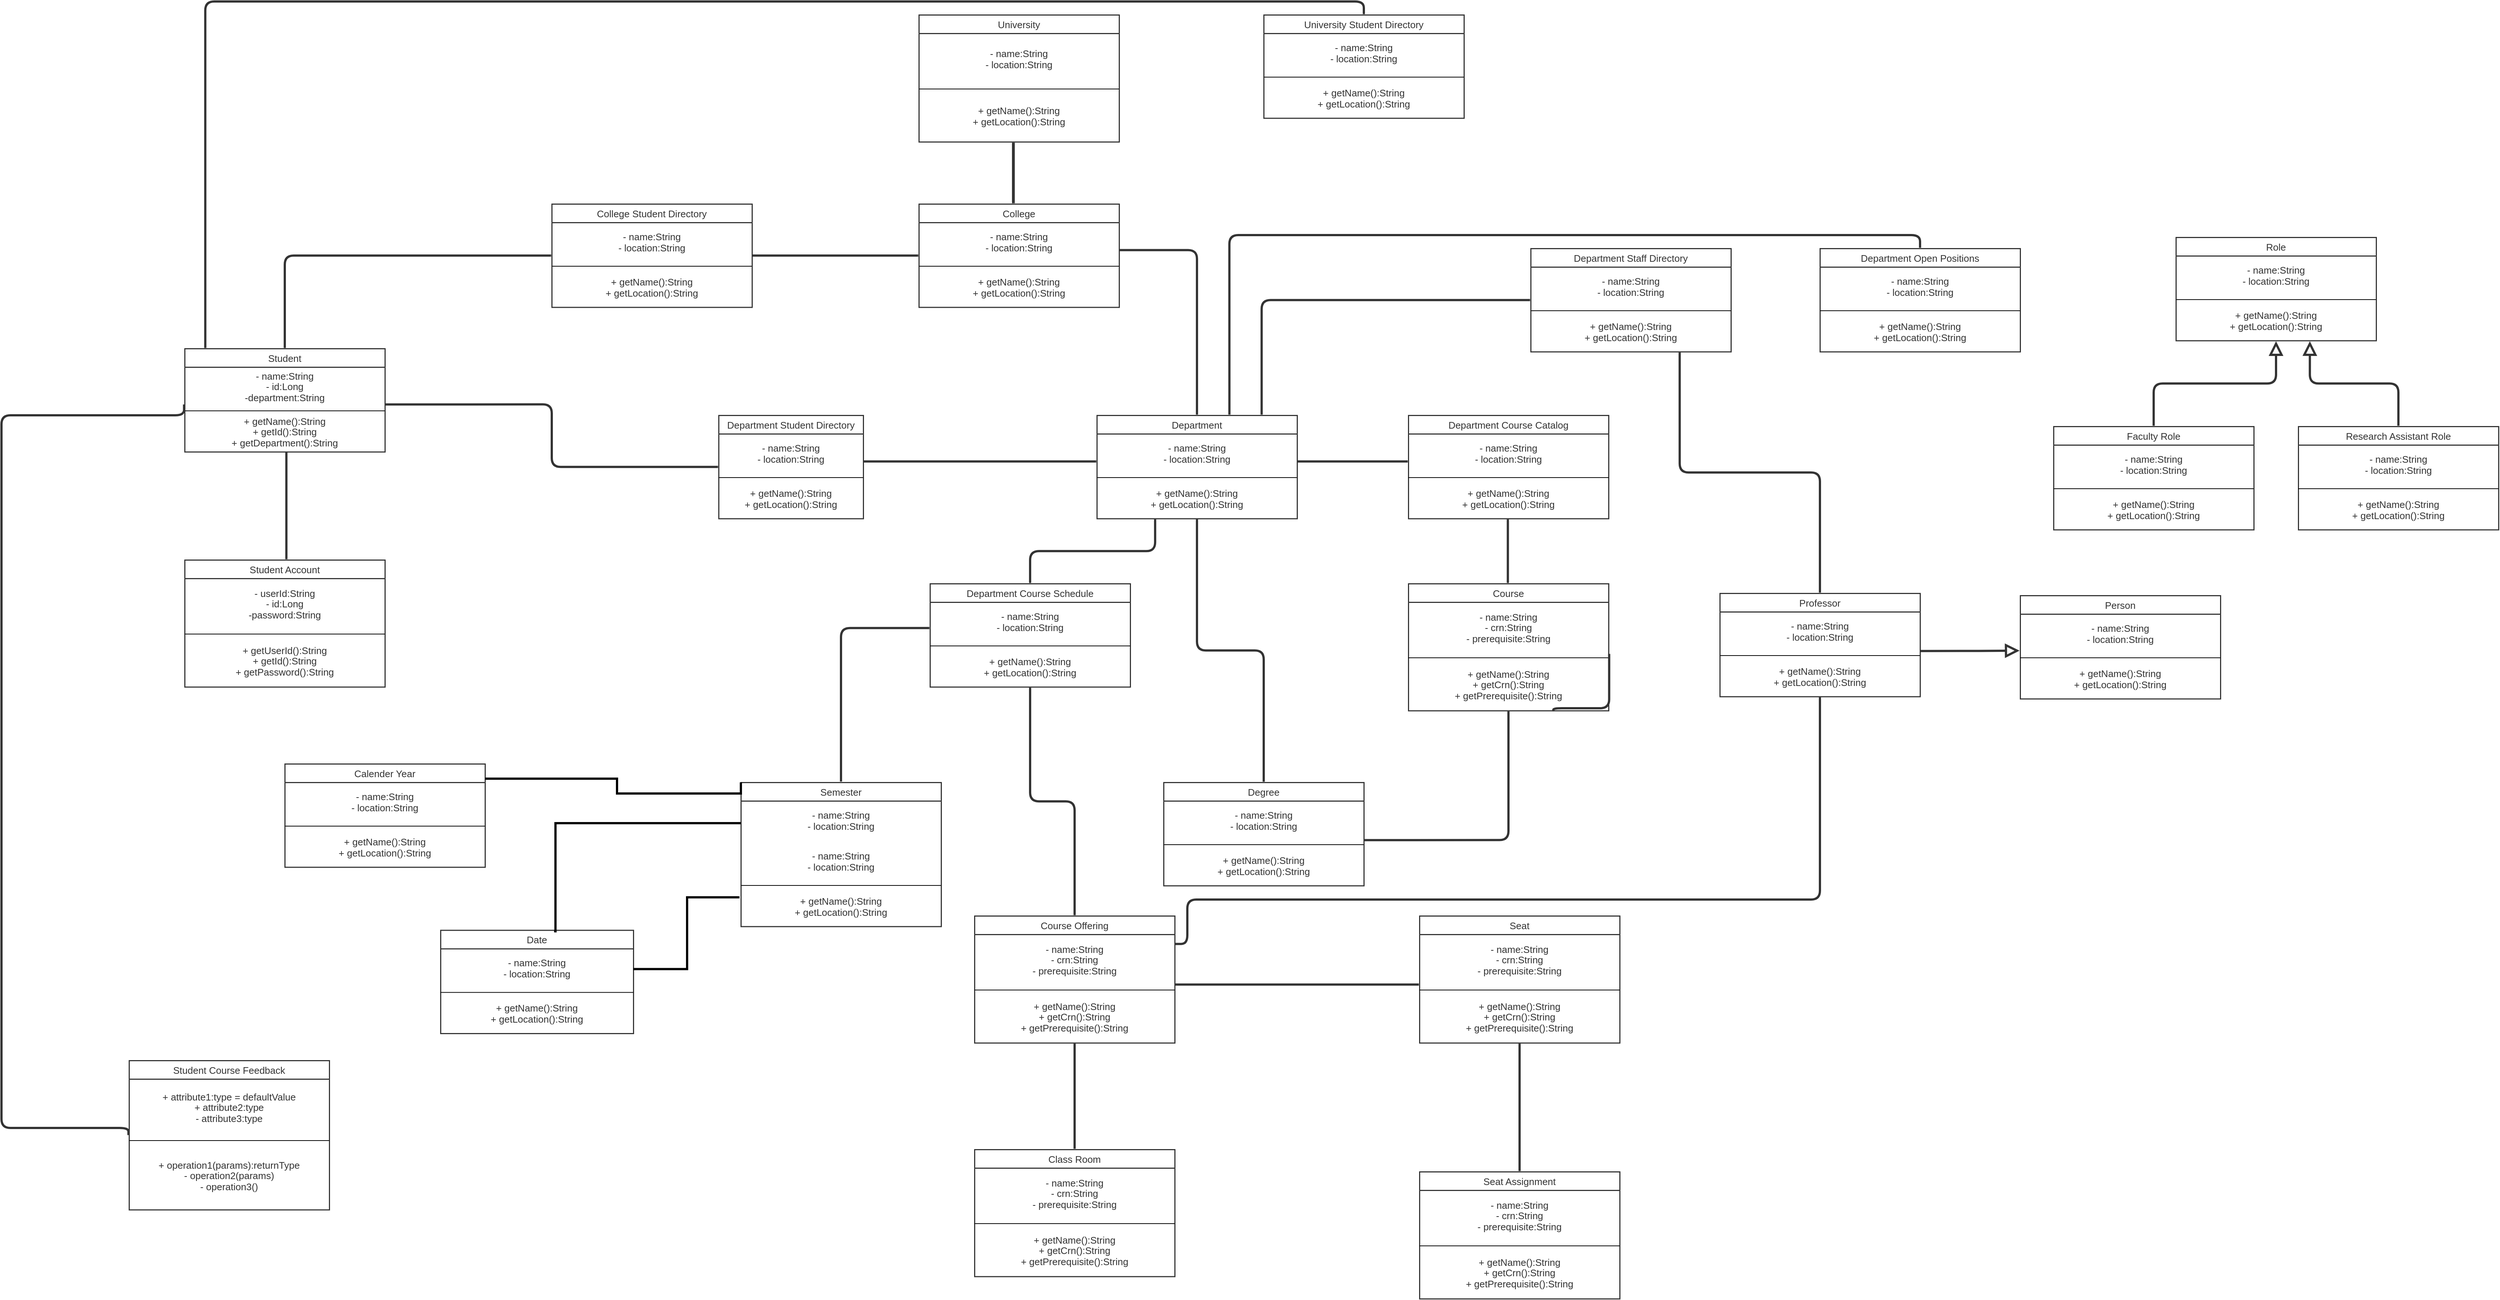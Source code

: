 <mxfile version="15.5.7" type="device"><diagram name="UML-AED" id="e7e014a7-5840-1c2e-5031-d8a46d1fe8dd"><mxGraphModel dx="542" dy="336" grid="1" gridSize="10" guides="1" tooltips="1" connect="1" arrows="1" fold="1" page="1" pageScale="1" pageWidth="1169" pageHeight="826" background="none" math="0" shadow="0"><root><mxCell id="0"/><mxCell id="1" parent="0"/><mxCell id="wBN0GdcaFkrAilL-5P4U-41" value="Student Course Feedback" style="html=1;overflow=block;blockSpacing=1;whiteSpace=wrap;swimlane;childLayout=stackLayout;horizontal=1;horizontalStack=0;resizeParent=1;resizeParentMax=0;resizeLast=0;collapsible=0;fontStyle=0;marginBottom=0;swimlaneFillColor=#ffffff;startSize=25;whiteSpace=wrap;fontSize=13;fontColor=#333333;align=center;whiteSpace=wrap;spacing=0;strokeColor=#333333;strokeOpacity=100;fillOpacity=100;fillColor=#ffffff;strokeWidth=1.5;" vertex="1" parent="1"><mxGeometry x="330" y="1500" width="270" height="201.25" as="geometry"/></mxCell><mxCell id="wBN0GdcaFkrAilL-5P4U-42" value="&lt;div style=&quot;display: flex; justify-content: center; text-align: center; align-items: baseline; font-size: 0; line-height: 1.25;margin-top: -2px;&quot;&gt;&lt;span&gt;&lt;span style=&quot;font-size:13px;color:#333333;&quot;&gt;+ attribute1:type = defaultValue&#10;&lt;/span&gt;&lt;/span&gt;&lt;/div&gt;&lt;div style=&quot;display: flex; justify-content: center; text-align: center; align-items: baseline; font-size: 0; line-height: 1.25;margin-top: -2px;&quot;&gt;&lt;span&gt;&lt;span style=&quot;font-size:13px;color:#333333;&quot;&gt;+ attribute2:type&#10;&lt;/span&gt;&lt;/span&gt;&lt;/div&gt;&lt;div style=&quot;display: flex; justify-content: center; text-align: center; align-items: baseline; font-size: 0; line-height: 1.25;margin-top: -2px;&quot;&gt;&lt;span&gt;&lt;span style=&quot;font-size:13px;color:#333333;&quot;&gt;- attribute3:type&lt;/span&gt;&lt;/span&gt;&lt;/div&gt;" style="part=1;html=1;whiteSpace=wrap;resizeHeight=0;strokeColor=none;fillColor=none;align=left;verticalAlign=middle;spacingLeft=4;spacingRight=4;overflow=hidden;rotatable=0;points=[[0,0.5],[1,0.5]];portConstraint=eastwest;swimlaneFillColor=#ffffff;strokeOpacity=100;fillOpacity=100;whiteSpace=wrap;fontSize=13;fontColor=#333333;align=center;" vertex="1" parent="wBN0GdcaFkrAilL-5P4U-41"><mxGeometry y="25" width="270" height="79" as="geometry"/></mxCell><mxCell id="wBN0GdcaFkrAilL-5P4U-43" value="" style="line;strokeWidth=1;fillColor=none;align=left;verticalAlign=middle;spacingTop=-1;spacingLeft=3;spacingRight=3;rotatable=0;labelPosition=right;points=[];portConstraint=eastwest;" vertex="1" parent="wBN0GdcaFkrAilL-5P4U-41"><mxGeometry y="104" width="270" height="8" as="geometry"/></mxCell><mxCell id="wBN0GdcaFkrAilL-5P4U-44" value="&lt;div style=&quot;display: flex; justify-content: center; text-align: center; align-items: baseline; font-size: 0; line-height: 1.25;margin-top: -2px;&quot;&gt;&lt;span&gt;&lt;span style=&quot;font-size:13px;color:#333333;&quot;&gt;+ operation1(params):returnType&#10;&lt;/span&gt;&lt;/span&gt;&lt;/div&gt;&lt;div style=&quot;display: flex; justify-content: center; text-align: center; align-items: baseline; font-size: 0; line-height: 1.25;margin-top: -2px;&quot;&gt;&lt;span&gt;&lt;span style=&quot;font-size:13px;color:#333333;&quot;&gt;- operation2(params)&#10;&lt;/span&gt;&lt;/span&gt;&lt;/div&gt;&lt;div style=&quot;display: flex; justify-content: center; text-align: center; align-items: baseline; font-size: 0; line-height: 1.25;margin-top: -2px;&quot;&gt;&lt;span&gt;&lt;span style=&quot;font-size:13px;color:#333333;&quot;&gt;- operation3()&lt;/span&gt;&lt;/span&gt;&lt;/div&gt;" style="part=1;html=1;whiteSpace=wrap;resizeHeight=0;strokeColor=none;fillColor=none;align=left;verticalAlign=middle;spacingLeft=4;spacingRight=4;overflow=hidden;rotatable=0;points=[[0,0.5],[1,0.5]];portConstraint=eastwest;swimlaneFillColor=#ffffff;strokeOpacity=100;fillOpacity=100;whiteSpace=wrap;overflow=block;blockSpacing=1;html=1;fontSize=13;" vertex="1" parent="wBN0GdcaFkrAilL-5P4U-41"><mxGeometry y="112" width="270" height="89.25" as="geometry"/></mxCell><mxCell id="wBN0GdcaFkrAilL-5P4U-45" value="University" style="html=1;overflow=block;blockSpacing=1;whiteSpace=wrap;swimlane;childLayout=stackLayout;horizontal=1;horizontalStack=0;resizeParent=1;resizeParentMax=0;resizeLast=0;collapsible=0;fontStyle=0;marginBottom=0;swimlaneFillColor=#ffffff;startSize=25;whiteSpace=wrap;fontSize=13;fontColor=#333333;align=center;whiteSpace=wrap;spacing=0;strokeColor=#333333;strokeOpacity=100;fillOpacity=100;fillColor=#ffffff;strokeWidth=1.5;" vertex="1" parent="1"><mxGeometry x="1395" y="90" width="270" height="171.25" as="geometry"/></mxCell><mxCell id="wBN0GdcaFkrAilL-5P4U-46" value="&lt;div style=&quot;display: flex; justify-content: center; text-align: center; align-items: baseline; font-size: 0; line-height: 1.25;margin-top: -2px;&quot;&gt;&lt;span&gt;&lt;span style=&quot;font-size:13px;color:#333333;&quot;&gt;                     - name:String&#10;&lt;/span&gt;&lt;/span&gt;&lt;/div&gt;&lt;div style=&quot;display: flex; justify-content: center; text-align: center; align-items: baseline; font-size: 0; line-height: 1.25;margin-top: -2px;&quot;&gt;&lt;span&gt;&lt;span style=&quot;font-size:13px;color:#333333;&quot;&gt;- location:String&lt;/span&gt;&lt;/span&gt;&lt;/div&gt;" style="part=1;html=1;whiteSpace=wrap;resizeHeight=0;strokeColor=none;fillColor=none;align=left;verticalAlign=middle;spacingLeft=4;spacingRight=4;overflow=hidden;rotatable=0;points=[[0,0.5],[1,0.5]];portConstraint=eastwest;swimlaneFillColor=#ffffff;strokeOpacity=100;fillOpacity=100;whiteSpace=wrap;fontSize=13;fontColor=#333333;align=center;" vertex="1" parent="wBN0GdcaFkrAilL-5P4U-45"><mxGeometry y="25" width="270" height="71" as="geometry"/></mxCell><mxCell id="wBN0GdcaFkrAilL-5P4U-47" value="" style="line;strokeWidth=1;fillColor=none;align=left;verticalAlign=middle;spacingTop=-1;spacingLeft=3;spacingRight=3;rotatable=0;labelPosition=right;points=[];portConstraint=eastwest;" vertex="1" parent="wBN0GdcaFkrAilL-5P4U-45"><mxGeometry y="96" width="270" height="8" as="geometry"/></mxCell><mxCell id="wBN0GdcaFkrAilL-5P4U-48" value="&lt;div style=&quot;display: flex; justify-content: center; text-align: center; align-items: baseline; font-size: 0; line-height: 1.25;margin-top: -2px;&quot;&gt;&lt;span&gt;&lt;span style=&quot;font-size:13px;color:#333333;&quot;&gt;+ getName():String&#10;&lt;/span&gt;&lt;/span&gt;&lt;/div&gt;&lt;div style=&quot;display: flex; justify-content: center; text-align: center; align-items: baseline; font-size: 0; line-height: 1.25;margin-top: -2px;&quot;&gt;&lt;span&gt;&lt;span style=&quot;font-size:13px;color:#333333;&quot;&gt;+ getLocation():String&lt;/span&gt;&lt;/span&gt;&lt;/div&gt;" style="part=1;html=1;whiteSpace=wrap;resizeHeight=0;strokeColor=none;fillColor=none;align=left;verticalAlign=middle;spacingLeft=4;spacingRight=4;overflow=hidden;rotatable=0;points=[[0,0.5],[1,0.5]];portConstraint=eastwest;swimlaneFillColor=#ffffff;strokeOpacity=100;fillOpacity=100;whiteSpace=wrap;overflow=block;blockSpacing=1;html=1;fontSize=13;" vertex="1" parent="wBN0GdcaFkrAilL-5P4U-45"><mxGeometry y="104" width="270" height="67.25" as="geometry"/></mxCell><mxCell id="wBN0GdcaFkrAilL-5P4U-49" value="College" style="html=1;overflow=block;blockSpacing=1;whiteSpace=wrap;swimlane;childLayout=stackLayout;horizontal=1;horizontalStack=0;resizeParent=1;resizeParentMax=0;resizeLast=0;collapsible=0;fontStyle=0;marginBottom=0;swimlaneFillColor=#ffffff;startSize=25;whiteSpace=wrap;fontSize=13;fontColor=#333333;align=center;whiteSpace=wrap;spacing=0;strokeColor=#333333;strokeOpacity=100;fillOpacity=100;fillColor=#ffffff;strokeWidth=1.5;" vertex="1" parent="1"><mxGeometry x="1395" y="345" width="270" height="139.25" as="geometry"/></mxCell><mxCell id="wBN0GdcaFkrAilL-5P4U-50" value="&lt;div style=&quot;display: flex; justify-content: center; text-align: center; align-items: baseline; font-size: 0; line-height: 1.25;margin-top: -2px;&quot;&gt;&lt;span&gt;&lt;span style=&quot;font-size:13px;color:#333333;&quot;&gt;                     - name:String&#10;&lt;/span&gt;&lt;/span&gt;&lt;/div&gt;&lt;div style=&quot;display: flex; justify-content: center; text-align: center; align-items: baseline; font-size: 0; line-height: 1.25;margin-top: -2px;&quot;&gt;&lt;span&gt;&lt;span style=&quot;font-size:13px;color:#333333;&quot;&gt;- location:String&lt;/span&gt;&lt;/span&gt;&lt;/div&gt;" style="part=1;html=1;whiteSpace=wrap;resizeHeight=0;strokeColor=none;fillColor=none;align=left;verticalAlign=middle;spacingLeft=4;spacingRight=4;overflow=hidden;rotatable=0;points=[[0,0.5],[1,0.5]];portConstraint=eastwest;swimlaneFillColor=#ffffff;strokeOpacity=100;fillOpacity=100;whiteSpace=wrap;fontSize=13;fontColor=#333333;align=center;" vertex="1" parent="wBN0GdcaFkrAilL-5P4U-49"><mxGeometry y="25" width="270" height="55" as="geometry"/></mxCell><mxCell id="wBN0GdcaFkrAilL-5P4U-51" value="" style="line;strokeWidth=1;fillColor=none;align=left;verticalAlign=middle;spacingTop=-1;spacingLeft=3;spacingRight=3;rotatable=0;labelPosition=right;points=[];portConstraint=eastwest;" vertex="1" parent="wBN0GdcaFkrAilL-5P4U-49"><mxGeometry y="80" width="270" height="8" as="geometry"/></mxCell><mxCell id="wBN0GdcaFkrAilL-5P4U-52" value="&lt;div style=&quot;display: flex; justify-content: center; text-align: center; align-items: baseline; font-size: 0; line-height: 1.25;margin-top: -2px;&quot;&gt;&lt;span&gt;&lt;span style=&quot;font-size:13px;color:#333333;&quot;&gt;+ getName():String&#10;&lt;/span&gt;&lt;/span&gt;&lt;/div&gt;&lt;div style=&quot;display: flex; justify-content: center; text-align: center; align-items: baseline; font-size: 0; line-height: 1.25;margin-top: -2px;&quot;&gt;&lt;span&gt;&lt;span style=&quot;font-size:13px;color:#333333;&quot;&gt;+ getLocation():String&lt;/span&gt;&lt;/span&gt;&lt;/div&gt;" style="part=1;html=1;whiteSpace=wrap;resizeHeight=0;strokeColor=none;fillColor=none;align=left;verticalAlign=middle;spacingLeft=4;spacingRight=4;overflow=hidden;rotatable=0;points=[[0,0.5],[1,0.5]];portConstraint=eastwest;swimlaneFillColor=#ffffff;strokeOpacity=100;fillOpacity=100;whiteSpace=wrap;overflow=block;blockSpacing=1;html=1;fontSize=13;" vertex="1" parent="wBN0GdcaFkrAilL-5P4U-49"><mxGeometry y="88" width="270" height="51.25" as="geometry"/></mxCell><mxCell id="wBN0GdcaFkrAilL-5P4U-53" value="Department" style="html=1;overflow=block;blockSpacing=1;whiteSpace=wrap;swimlane;childLayout=stackLayout;horizontal=1;horizontalStack=0;resizeParent=1;resizeParentMax=0;resizeLast=0;collapsible=0;fontStyle=0;marginBottom=0;swimlaneFillColor=#ffffff;startSize=25;whiteSpace=wrap;fontSize=13;fontColor=#333333;align=center;whiteSpace=wrap;spacing=0;strokeColor=#333333;strokeOpacity=100;fillOpacity=100;fillColor=#ffffff;strokeWidth=1.5;" vertex="1" parent="1"><mxGeometry x="1635" y="630" width="270" height="139.25" as="geometry"/></mxCell><mxCell id="wBN0GdcaFkrAilL-5P4U-54" value="&lt;div style=&quot;display: flex; justify-content: center; text-align: center; align-items: baseline; font-size: 0; line-height: 1.25;margin-top: -2px;&quot;&gt;&lt;span&gt;&lt;span style=&quot;font-size:13px;color:#333333;&quot;&gt;                     - name:String&#10;&lt;/span&gt;&lt;/span&gt;&lt;/div&gt;&lt;div style=&quot;display: flex; justify-content: center; text-align: center; align-items: baseline; font-size: 0; line-height: 1.25;margin-top: -2px;&quot;&gt;&lt;span&gt;&lt;span style=&quot;font-size:13px;color:#333333;&quot;&gt;- location:String&lt;/span&gt;&lt;/span&gt;&lt;/div&gt;" style="part=1;html=1;whiteSpace=wrap;resizeHeight=0;strokeColor=none;fillColor=none;align=left;verticalAlign=middle;spacingLeft=4;spacingRight=4;overflow=hidden;rotatable=0;points=[[0,0.5],[1,0.5]];portConstraint=eastwest;swimlaneFillColor=#ffffff;strokeOpacity=100;fillOpacity=100;whiteSpace=wrap;fontSize=13;fontColor=#333333;align=center;" vertex="1" parent="wBN0GdcaFkrAilL-5P4U-53"><mxGeometry y="25" width="270" height="55" as="geometry"/></mxCell><mxCell id="wBN0GdcaFkrAilL-5P4U-55" value="" style="line;strokeWidth=1;fillColor=none;align=left;verticalAlign=middle;spacingTop=-1;spacingLeft=3;spacingRight=3;rotatable=0;labelPosition=right;points=[];portConstraint=eastwest;" vertex="1" parent="wBN0GdcaFkrAilL-5P4U-53"><mxGeometry y="80" width="270" height="8" as="geometry"/></mxCell><mxCell id="wBN0GdcaFkrAilL-5P4U-56" value="&lt;div style=&quot;display: flex; justify-content: center; text-align: center; align-items: baseline; font-size: 0; line-height: 1.25;margin-top: -2px;&quot;&gt;&lt;span&gt;&lt;span style=&quot;font-size:13px;color:#333333;&quot;&gt;+ getName():String&#10;&lt;/span&gt;&lt;/span&gt;&lt;/div&gt;&lt;div style=&quot;display: flex; justify-content: center; text-align: center; align-items: baseline; font-size: 0; line-height: 1.25;margin-top: -2px;&quot;&gt;&lt;span&gt;&lt;span style=&quot;font-size:13px;color:#333333;&quot;&gt;+ getLocation():String&lt;/span&gt;&lt;/span&gt;&lt;/div&gt;" style="part=1;html=1;whiteSpace=wrap;resizeHeight=0;strokeColor=none;fillColor=none;align=left;verticalAlign=middle;spacingLeft=4;spacingRight=4;overflow=hidden;rotatable=0;points=[[0,0.5],[1,0.5]];portConstraint=eastwest;swimlaneFillColor=#ffffff;strokeOpacity=100;fillOpacity=100;whiteSpace=wrap;overflow=block;blockSpacing=1;html=1;fontSize=13;" vertex="1" parent="wBN0GdcaFkrAilL-5P4U-53"><mxGeometry y="88" width="270" height="51.25" as="geometry"/></mxCell><mxCell id="wBN0GdcaFkrAilL-5P4U-57" value="University Student Directory" style="html=1;overflow=block;blockSpacing=1;whiteSpace=wrap;swimlane;childLayout=stackLayout;horizontal=1;horizontalStack=0;resizeParent=1;resizeParentMax=0;resizeLast=0;collapsible=0;fontStyle=0;marginBottom=0;swimlaneFillColor=#ffffff;startSize=25;whiteSpace=wrap;fontSize=13;fontColor=#333333;align=center;whiteSpace=wrap;spacing=0;strokeColor=#333333;strokeOpacity=100;fillOpacity=100;fillColor=#ffffff;strokeWidth=1.5;" vertex="1" parent="1"><mxGeometry x="1860" y="90" width="270" height="139.25" as="geometry"/></mxCell><mxCell id="wBN0GdcaFkrAilL-5P4U-58" value="&lt;div style=&quot;display: flex; justify-content: center; text-align: center; align-items: baseline; font-size: 0; line-height: 1.25;margin-top: -2px;&quot;&gt;&lt;span&gt;&lt;span style=&quot;font-size:13px;color:#333333;&quot;&gt;                     - name:String&#10;&lt;/span&gt;&lt;/span&gt;&lt;/div&gt;&lt;div style=&quot;display: flex; justify-content: center; text-align: center; align-items: baseline; font-size: 0; line-height: 1.25;margin-top: -2px;&quot;&gt;&lt;span&gt;&lt;span style=&quot;font-size:13px;color:#333333;&quot;&gt;- location:String&lt;/span&gt;&lt;/span&gt;&lt;/div&gt;" style="part=1;html=1;whiteSpace=wrap;resizeHeight=0;strokeColor=none;fillColor=none;align=left;verticalAlign=middle;spacingLeft=4;spacingRight=4;overflow=hidden;rotatable=0;points=[[0,0.5],[1,0.5]];portConstraint=eastwest;swimlaneFillColor=#ffffff;strokeOpacity=100;fillOpacity=100;whiteSpace=wrap;fontSize=13;fontColor=#333333;align=center;" vertex="1" parent="wBN0GdcaFkrAilL-5P4U-57"><mxGeometry y="25" width="270" height="55" as="geometry"/></mxCell><mxCell id="wBN0GdcaFkrAilL-5P4U-59" value="" style="line;strokeWidth=1;fillColor=none;align=left;verticalAlign=middle;spacingTop=-1;spacingLeft=3;spacingRight=3;rotatable=0;labelPosition=right;points=[];portConstraint=eastwest;" vertex="1" parent="wBN0GdcaFkrAilL-5P4U-57"><mxGeometry y="80" width="270" height="8" as="geometry"/></mxCell><mxCell id="wBN0GdcaFkrAilL-5P4U-60" value="&lt;div style=&quot;display: flex; justify-content: center; text-align: center; align-items: baseline; font-size: 0; line-height: 1.25;margin-top: -2px;&quot;&gt;&lt;span&gt;&lt;span style=&quot;font-size:13px;color:#333333;&quot;&gt;+ getName():String&#10;&lt;/span&gt;&lt;/span&gt;&lt;/div&gt;&lt;div style=&quot;display: flex; justify-content: center; text-align: center; align-items: baseline; font-size: 0; line-height: 1.25;margin-top: -2px;&quot;&gt;&lt;span&gt;&lt;span style=&quot;font-size:13px;color:#333333;&quot;&gt;+ getLocation():String&lt;/span&gt;&lt;/span&gt;&lt;/div&gt;" style="part=1;html=1;whiteSpace=wrap;resizeHeight=0;strokeColor=none;fillColor=none;align=left;verticalAlign=middle;spacingLeft=4;spacingRight=4;overflow=hidden;rotatable=0;points=[[0,0.5],[1,0.5]];portConstraint=eastwest;swimlaneFillColor=#ffffff;strokeOpacity=100;fillOpacity=100;whiteSpace=wrap;overflow=block;blockSpacing=1;html=1;fontSize=13;" vertex="1" parent="wBN0GdcaFkrAilL-5P4U-57"><mxGeometry y="88" width="270" height="51.25" as="geometry"/></mxCell><mxCell id="wBN0GdcaFkrAilL-5P4U-61" value="College Student Directory" style="html=1;overflow=block;blockSpacing=1;whiteSpace=wrap;swimlane;childLayout=stackLayout;horizontal=1;horizontalStack=0;resizeParent=1;resizeParentMax=0;resizeLast=0;collapsible=0;fontStyle=0;marginBottom=0;swimlaneFillColor=#ffffff;startSize=25;whiteSpace=wrap;fontSize=13;fontColor=#333333;align=center;whiteSpace=wrap;spacing=0;strokeColor=#333333;strokeOpacity=100;fillOpacity=100;fillColor=#ffffff;strokeWidth=1.5;" vertex="1" parent="1"><mxGeometry x="900" y="345" width="270" height="139.25" as="geometry"/></mxCell><mxCell id="wBN0GdcaFkrAilL-5P4U-62" value="&lt;div style=&quot;display: flex; justify-content: center; text-align: center; align-items: baseline; font-size: 0; line-height: 1.25;margin-top: -2px;&quot;&gt;&lt;span&gt;&lt;span style=&quot;font-size:13px;color:#333333;&quot;&gt;                     - name:String&#10;&lt;/span&gt;&lt;/span&gt;&lt;/div&gt;&lt;div style=&quot;display: flex; justify-content: center; text-align: center; align-items: baseline; font-size: 0; line-height: 1.25;margin-top: -2px;&quot;&gt;&lt;span&gt;&lt;span style=&quot;font-size:13px;color:#333333;&quot;&gt;- location:String&lt;/span&gt;&lt;/span&gt;&lt;/div&gt;" style="part=1;html=1;whiteSpace=wrap;resizeHeight=0;strokeColor=none;fillColor=none;align=left;verticalAlign=middle;spacingLeft=4;spacingRight=4;overflow=hidden;rotatable=0;points=[[0,0.5],[1,0.5]];portConstraint=eastwest;swimlaneFillColor=#ffffff;strokeOpacity=100;fillOpacity=100;whiteSpace=wrap;fontSize=13;fontColor=#333333;align=center;" vertex="1" parent="wBN0GdcaFkrAilL-5P4U-61"><mxGeometry y="25" width="270" height="55" as="geometry"/></mxCell><mxCell id="wBN0GdcaFkrAilL-5P4U-63" value="" style="line;strokeWidth=1;fillColor=none;align=left;verticalAlign=middle;spacingTop=-1;spacingLeft=3;spacingRight=3;rotatable=0;labelPosition=right;points=[];portConstraint=eastwest;" vertex="1" parent="wBN0GdcaFkrAilL-5P4U-61"><mxGeometry y="80" width="270" height="8" as="geometry"/></mxCell><mxCell id="wBN0GdcaFkrAilL-5P4U-64" value="&lt;div style=&quot;display: flex; justify-content: center; text-align: center; align-items: baseline; font-size: 0; line-height: 1.25;margin-top: -2px;&quot;&gt;&lt;span&gt;&lt;span style=&quot;font-size:13px;color:#333333;&quot;&gt;+ getName():String&#10;&lt;/span&gt;&lt;/span&gt;&lt;/div&gt;&lt;div style=&quot;display: flex; justify-content: center; text-align: center; align-items: baseline; font-size: 0; line-height: 1.25;margin-top: -2px;&quot;&gt;&lt;span&gt;&lt;span style=&quot;font-size:13px;color:#333333;&quot;&gt;+ getLocation():String&lt;/span&gt;&lt;/span&gt;&lt;/div&gt;" style="part=1;html=1;whiteSpace=wrap;resizeHeight=0;strokeColor=none;fillColor=none;align=left;verticalAlign=middle;spacingLeft=4;spacingRight=4;overflow=hidden;rotatable=0;points=[[0,0.5],[1,0.5]];portConstraint=eastwest;swimlaneFillColor=#ffffff;strokeOpacity=100;fillOpacity=100;whiteSpace=wrap;overflow=block;blockSpacing=1;html=1;fontSize=13;" vertex="1" parent="wBN0GdcaFkrAilL-5P4U-61"><mxGeometry y="88" width="270" height="51.25" as="geometry"/></mxCell><UserObject label="" lucidchartObjectId="rzokf.GJ-kBa" id="wBN0GdcaFkrAilL-5P4U-65"><mxCell style="html=1;jettySize=18;whiteSpace=wrap;overflow=block;blockSpacing=1;fontSize=13;strokeColor=#333333;strokeOpacity=100;strokeWidth=3;rounded=1;arcSize=24;edgeStyle=orthogonalEdgeStyle;startArrow=none;;endArrow=none;;exitX=1.003;exitY=0.5;exitPerimeter=0;entryX=-0.003;entryY=0.5;entryPerimeter=0;" edge="1" parent="1" source="wBN0GdcaFkrAilL-5P4U-61" target="wBN0GdcaFkrAilL-5P4U-49"><mxGeometry width="100" height="100" relative="1" as="geometry"><Array as="points"/></mxGeometry></mxCell></UserObject><mxCell id="wBN0GdcaFkrAilL-5P4U-66" value="Student" style="html=1;overflow=block;blockSpacing=1;whiteSpace=wrap;swimlane;childLayout=stackLayout;horizontal=1;horizontalStack=0;resizeParent=1;resizeParentMax=0;resizeLast=0;collapsible=0;fontStyle=0;marginBottom=0;swimlaneFillColor=#ffffff;startSize=25;whiteSpace=wrap;fontSize=13;fontColor=#333333;align=center;whiteSpace=wrap;spacing=0;strokeColor=#333333;strokeOpacity=100;fillOpacity=100;fillColor=#ffffff;strokeWidth=1.5;" vertex="1" parent="1"><mxGeometry x="405" y="540" width="270" height="139.25" as="geometry"/></mxCell><mxCell id="wBN0GdcaFkrAilL-5P4U-67" value="&lt;div style=&quot;display: flex; justify-content: center; text-align: center; align-items: baseline; font-size: 0; line-height: 1.25;margin-top: -2px;&quot;&gt;&lt;span&gt;&lt;span style=&quot;font-size:13px;color:#333333;&quot;&gt;                     - name:String&#10;&lt;/span&gt;&lt;/span&gt;&lt;/div&gt;&lt;div style=&quot;display: flex; justify-content: center; text-align: center; align-items: baseline; font-size: 0; line-height: 1.25;margin-top: -2px;&quot;&gt;&lt;span&gt;&lt;span style=&quot;font-size:13px;color:#333333;&quot;&gt;- id:Long&#10;&lt;/span&gt;&lt;/span&gt;&lt;/div&gt;&lt;div style=&quot;display: flex; justify-content: center; text-align: center; align-items: baseline; font-size: 0; line-height: 1.25;margin-top: -2px;&quot;&gt;&lt;span&gt;&lt;span style=&quot;font-size:13px;color:#333333;&quot;&gt;-department:String&lt;/span&gt;&lt;/span&gt;&lt;/div&gt;" style="part=1;html=1;whiteSpace=wrap;resizeHeight=0;strokeColor=none;fillColor=none;align=left;verticalAlign=middle;spacingLeft=4;spacingRight=4;overflow=hidden;rotatable=0;points=[[0,0.5],[1,0.5]];portConstraint=eastwest;swimlaneFillColor=#ffffff;strokeOpacity=100;fillOpacity=100;whiteSpace=wrap;fontSize=13;fontColor=#333333;align=center;" vertex="1" parent="wBN0GdcaFkrAilL-5P4U-66"><mxGeometry y="25" width="270" height="55" as="geometry"/></mxCell><mxCell id="wBN0GdcaFkrAilL-5P4U-68" value="" style="line;strokeWidth=1;fillColor=none;align=left;verticalAlign=middle;spacingTop=-1;spacingLeft=3;spacingRight=3;rotatable=0;labelPosition=right;points=[];portConstraint=eastwest;" vertex="1" parent="wBN0GdcaFkrAilL-5P4U-66"><mxGeometry y="80" width="270" height="8" as="geometry"/></mxCell><mxCell id="wBN0GdcaFkrAilL-5P4U-69" value="&lt;div style=&quot;display: flex; justify-content: center; text-align: center; align-items: baseline; font-size: 0; line-height: 1.25;margin-top: -2px;&quot;&gt;&lt;span&gt;&lt;span style=&quot;font-size:13px;color:#333333;&quot;&gt;+ getName():String&#10;&lt;/span&gt;&lt;/span&gt;&lt;/div&gt;&lt;div style=&quot;display: flex; justify-content: center; text-align: center; align-items: baseline; font-size: 0; line-height: 1.25;margin-top: -2px;&quot;&gt;&lt;span&gt;&lt;span style=&quot;font-size:13px;color:#333333;&quot;&gt;+ getId():String&#10;&lt;/span&gt;&lt;/span&gt;&lt;/div&gt;&lt;div style=&quot;display: flex; justify-content: center; text-align: center; align-items: baseline; font-size: 0; line-height: 1.25;margin-top: -2px;&quot;&gt;&lt;span&gt;&lt;span style=&quot;font-size:13px;color:#333333;&quot;&gt;+ getDepartment():String&lt;/span&gt;&lt;/span&gt;&lt;/div&gt;" style="part=1;html=1;whiteSpace=wrap;resizeHeight=0;strokeColor=none;fillColor=none;align=left;verticalAlign=middle;spacingLeft=4;spacingRight=4;overflow=hidden;rotatable=0;points=[[0,0.5],[1,0.5]];portConstraint=eastwest;swimlaneFillColor=#ffffff;strokeOpacity=100;fillOpacity=100;whiteSpace=wrap;overflow=block;blockSpacing=1;html=1;fontSize=13;" vertex="1" parent="wBN0GdcaFkrAilL-5P4U-66"><mxGeometry y="88" width="270" height="51.25" as="geometry"/></mxCell><mxCell id="wBN0GdcaFkrAilL-5P4U-70" value="Department Student Directory" style="html=1;overflow=block;blockSpacing=1;whiteSpace=wrap;swimlane;childLayout=stackLayout;horizontal=1;horizontalStack=0;resizeParent=1;resizeParentMax=0;resizeLast=0;collapsible=0;fontStyle=0;marginBottom=0;swimlaneFillColor=#ffffff;startSize=25;whiteSpace=wrap;fontSize=13;fontColor=#333333;align=center;whiteSpace=wrap;spacing=0;strokeColor=#333333;strokeOpacity=100;fillOpacity=100;fillColor=#ffffff;strokeWidth=1.5;" vertex="1" parent="1"><mxGeometry x="1125" y="630" width="195" height="139.25" as="geometry"/></mxCell><mxCell id="wBN0GdcaFkrAilL-5P4U-71" value="&lt;div style=&quot;display: flex; justify-content: center; text-align: center; align-items: baseline; font-size: 0; line-height: 1.25;margin-top: -2px;&quot;&gt;&lt;span&gt;&lt;span style=&quot;font-size:13px;color:#333333;&quot;&gt;                     - name:String&#10;&lt;/span&gt;&lt;/span&gt;&lt;/div&gt;&lt;div style=&quot;display: flex; justify-content: center; text-align: center; align-items: baseline; font-size: 0; line-height: 1.25;margin-top: -2px;&quot;&gt;&lt;span&gt;&lt;span style=&quot;font-size:13px;color:#333333;&quot;&gt;- location:String&lt;/span&gt;&lt;/span&gt;&lt;/div&gt;" style="part=1;html=1;whiteSpace=wrap;resizeHeight=0;strokeColor=none;fillColor=none;align=left;verticalAlign=middle;spacingLeft=4;spacingRight=4;overflow=hidden;rotatable=0;points=[[0,0.5],[1,0.5]];portConstraint=eastwest;swimlaneFillColor=#ffffff;strokeOpacity=100;fillOpacity=100;whiteSpace=wrap;fontSize=13;fontColor=#333333;align=center;" vertex="1" parent="wBN0GdcaFkrAilL-5P4U-70"><mxGeometry y="25" width="195" height="55" as="geometry"/></mxCell><mxCell id="wBN0GdcaFkrAilL-5P4U-72" value="" style="line;strokeWidth=1;fillColor=none;align=left;verticalAlign=middle;spacingTop=-1;spacingLeft=3;spacingRight=3;rotatable=0;labelPosition=right;points=[];portConstraint=eastwest;" vertex="1" parent="wBN0GdcaFkrAilL-5P4U-70"><mxGeometry y="80" width="195" height="8" as="geometry"/></mxCell><mxCell id="wBN0GdcaFkrAilL-5P4U-73" value="&lt;div style=&quot;display: flex; justify-content: center; text-align: center; align-items: baseline; font-size: 0; line-height: 1.25;margin-top: -2px;&quot;&gt;&lt;span&gt;&lt;span style=&quot;font-size:13px;color:#333333;&quot;&gt;+ getName():String&#10;&lt;/span&gt;&lt;/span&gt;&lt;/div&gt;&lt;div style=&quot;display: flex; justify-content: center; text-align: center; align-items: baseline; font-size: 0; line-height: 1.25;margin-top: -2px;&quot;&gt;&lt;span&gt;&lt;span style=&quot;font-size:13px;color:#333333;&quot;&gt;+ getLocation():String&lt;/span&gt;&lt;/span&gt;&lt;/div&gt;" style="part=1;html=1;whiteSpace=wrap;resizeHeight=0;strokeColor=none;fillColor=none;align=left;verticalAlign=middle;spacingLeft=4;spacingRight=4;overflow=hidden;rotatable=0;points=[[0,0.5],[1,0.5]];portConstraint=eastwest;swimlaneFillColor=#ffffff;strokeOpacity=100;fillOpacity=100;whiteSpace=wrap;overflow=block;blockSpacing=1;html=1;fontSize=13;" vertex="1" parent="wBN0GdcaFkrAilL-5P4U-70"><mxGeometry y="88" width="195" height="51.25" as="geometry"/></mxCell><UserObject label="" lucidchartObjectId="3ZokMvQF-vs8" id="wBN0GdcaFkrAilL-5P4U-74"><mxCell style="html=1;jettySize=18;whiteSpace=wrap;overflow=block;blockSpacing=1;fontSize=13;strokeColor=#333333;strokeOpacity=100;strokeWidth=3;rounded=1;arcSize=24;edgeStyle=orthogonalEdgeStyle;startArrow=none;;endArrow=none;;exitX=1.004;exitY=0.447;exitPerimeter=0;entryX=-0.003;entryY=0.447;entryPerimeter=0;" edge="1" parent="1" source="wBN0GdcaFkrAilL-5P4U-70" target="wBN0GdcaFkrAilL-5P4U-53"><mxGeometry width="100" height="100" relative="1" as="geometry"><Array as="points"/></mxGeometry></mxCell></UserObject><UserObject label="" lucidchartObjectId="i1okU9.ZqdxD" id="wBN0GdcaFkrAilL-5P4U-75"><mxCell style="html=1;jettySize=18;whiteSpace=wrap;overflow=block;blockSpacing=1;fontSize=13;strokeColor=#333333;strokeOpacity=100;strokeWidth=3;rounded=1;arcSize=24;edgeStyle=orthogonalEdgeStyle;startArrow=none;;endArrow=none;;exitX=1.003;exitY=0.541;exitPerimeter=0;entryX=-0.004;entryY=0.5;entryPerimeter=0;" edge="1" parent="1" source="wBN0GdcaFkrAilL-5P4U-66" target="wBN0GdcaFkrAilL-5P4U-70"><mxGeometry width="100" height="100" relative="1" as="geometry"><Array as="points"/></mxGeometry></mxCell></UserObject><UserObject label="" lucidchartObjectId="y2okCztHLkYr" id="wBN0GdcaFkrAilL-5P4U-76"><mxCell style="html=1;jettySize=18;whiteSpace=wrap;overflow=block;blockSpacing=1;fontSize=13;strokeColor=#333333;strokeOpacity=100;strokeWidth=3.8;rounded=1;arcSize=24;edgeStyle=orthogonalEdgeStyle;startArrow=none;;endArrow=none;;exitX=0.472;exitY=1.006;exitPerimeter=0;entryX=0.472;entryY=-0.006;entryPerimeter=0;" edge="1" parent="1" source="wBN0GdcaFkrAilL-5P4U-45" target="wBN0GdcaFkrAilL-5P4U-49"><mxGeometry width="100" height="100" relative="1" as="geometry"><Array as="points"/></mxGeometry></mxCell></UserObject><UserObject label="" lucidchartObjectId="13okLkvTHjgZ" id="wBN0GdcaFkrAilL-5P4U-77"><mxCell style="html=1;jettySize=18;whiteSpace=wrap;overflow=block;blockSpacing=1;fontSize=13;strokeColor=#333333;strokeOpacity=100;strokeWidth=3;rounded=1;arcSize=24;edgeStyle=orthogonalEdgeStyle;startArrow=none;;endArrow=none;;exitX=0.5;exitY=-0.005;exitPerimeter=0;entryX=-0.003;entryY=0.5;entryPerimeter=0;" edge="1" parent="1" source="wBN0GdcaFkrAilL-5P4U-66" target="wBN0GdcaFkrAilL-5P4U-61"><mxGeometry width="100" height="100" relative="1" as="geometry"><Array as="points"/></mxGeometry></mxCell></UserObject><UserObject label="" lucidchartObjectId="54okKa5QhFcr" id="wBN0GdcaFkrAilL-5P4U-78"><mxCell style="html=1;jettySize=18;whiteSpace=wrap;overflow=block;blockSpacing=1;fontSize=13;strokeColor=#333333;strokeOpacity=100;strokeWidth=3;rounded=1;arcSize=24;edgeStyle=orthogonalEdgeStyle;startArrow=none;;endArrow=none;;exitX=0.103;exitY=-0.005;exitPerimeter=0;entryX=0.5;entryY=-0.006;entryPerimeter=0;" edge="1" parent="1" source="wBN0GdcaFkrAilL-5P4U-66" target="wBN0GdcaFkrAilL-5P4U-57"><mxGeometry width="100" height="100" relative="1" as="geometry"><Array as="points"/></mxGeometry></mxCell></UserObject><UserObject label="" lucidchartObjectId="K5okSdsPNOUc" id="wBN0GdcaFkrAilL-5P4U-79"><mxCell style="html=1;jettySize=18;whiteSpace=wrap;overflow=block;blockSpacing=1;fontSize=13;strokeColor=#333333;strokeOpacity=100;strokeWidth=3;rounded=1;arcSize=24;edgeStyle=orthogonalEdgeStyle;startArrow=none;;endArrow=none;;exitX=1.003;exitY=0.447;exitPerimeter=0;entryX=0.5;entryY=-0.006;entryPerimeter=0;" edge="1" parent="1" source="wBN0GdcaFkrAilL-5P4U-49" target="wBN0GdcaFkrAilL-5P4U-53"><mxGeometry width="100" height="100" relative="1" as="geometry"><Array as="points"/></mxGeometry></mxCell></UserObject><mxCell id="wBN0GdcaFkrAilL-5P4U-80" value="Student Account" style="html=1;overflow=block;blockSpacing=1;whiteSpace=wrap;swimlane;childLayout=stackLayout;horizontal=1;horizontalStack=0;resizeParent=1;resizeParentMax=0;resizeLast=0;collapsible=0;fontStyle=0;marginBottom=0;swimlaneFillColor=#ffffff;startSize=25;whiteSpace=wrap;fontSize=13;fontColor=#333333;align=center;whiteSpace=wrap;spacing=0;strokeColor=#333333;strokeOpacity=100;fillOpacity=100;fillColor=#ffffff;strokeWidth=1.5;" vertex="1" parent="1"><mxGeometry x="405" y="825" width="270" height="171.25" as="geometry"/></mxCell><mxCell id="wBN0GdcaFkrAilL-5P4U-81" value="&lt;div style=&quot;display: flex; justify-content: center; text-align: center; align-items: baseline; font-size: 0; line-height: 1.25;margin-top: -2px;&quot;&gt;&lt;span&gt;&lt;span style=&quot;font-size:13px;color:#333333;&quot;&gt;                     - userId:String&#10;&lt;/span&gt;&lt;/span&gt;&lt;/div&gt;&lt;div style=&quot;display: flex; justify-content: center; text-align: center; align-items: baseline; font-size: 0; line-height: 1.25;margin-top: -2px;&quot;&gt;&lt;span&gt;&lt;span style=&quot;font-size:13px;color:#333333;&quot;&gt;- id:Long&#10;&lt;/span&gt;&lt;/span&gt;&lt;/div&gt;&lt;div style=&quot;display: flex; justify-content: center; text-align: center; align-items: baseline; font-size: 0; line-height: 1.25;margin-top: -2px;&quot;&gt;&lt;span&gt;&lt;span style=&quot;font-size:13px;color:#333333;&quot;&gt;-password:String&lt;/span&gt;&lt;/span&gt;&lt;/div&gt;" style="part=1;html=1;whiteSpace=wrap;resizeHeight=0;strokeColor=none;fillColor=none;align=left;verticalAlign=middle;spacingLeft=4;spacingRight=4;overflow=hidden;rotatable=0;points=[[0,0.5],[1,0.5]];portConstraint=eastwest;swimlaneFillColor=#ffffff;strokeOpacity=100;fillOpacity=100;whiteSpace=wrap;fontSize=13;fontColor=#333333;align=center;" vertex="1" parent="wBN0GdcaFkrAilL-5P4U-80"><mxGeometry y="25" width="270" height="71" as="geometry"/></mxCell><mxCell id="wBN0GdcaFkrAilL-5P4U-82" value="" style="line;strokeWidth=1;fillColor=none;align=left;verticalAlign=middle;spacingTop=-1;spacingLeft=3;spacingRight=3;rotatable=0;labelPosition=right;points=[];portConstraint=eastwest;" vertex="1" parent="wBN0GdcaFkrAilL-5P4U-80"><mxGeometry y="96" width="270" height="8" as="geometry"/></mxCell><mxCell id="wBN0GdcaFkrAilL-5P4U-83" value="&lt;div style=&quot;display: flex; justify-content: center; text-align: center; align-items: baseline; font-size: 0; line-height: 1.25;margin-top: -2px;&quot;&gt;&lt;span&gt;&lt;span style=&quot;font-size:13px;color:#333333;&quot;&gt;+ getUserId():String&#10;&lt;/span&gt;&lt;/span&gt;&lt;/div&gt;&lt;div style=&quot;display: flex; justify-content: center; text-align: center; align-items: baseline; font-size: 0; line-height: 1.25;margin-top: -2px;&quot;&gt;&lt;span&gt;&lt;span style=&quot;font-size:13px;color:#333333;&quot;&gt;+ getId():String&#10;&lt;/span&gt;&lt;/span&gt;&lt;/div&gt;&lt;div style=&quot;display: flex; justify-content: center; text-align: center; align-items: baseline; font-size: 0; line-height: 1.25;margin-top: -2px;&quot;&gt;&lt;span&gt;&lt;span style=&quot;font-size:13px;color:#333333;&quot;&gt;+ getPassword():String&lt;/span&gt;&lt;/span&gt;&lt;/div&gt;" style="part=1;html=1;whiteSpace=wrap;resizeHeight=0;strokeColor=none;fillColor=none;align=left;verticalAlign=middle;spacingLeft=4;spacingRight=4;overflow=hidden;rotatable=0;points=[[0,0.5],[1,0.5]];portConstraint=eastwest;swimlaneFillColor=#ffffff;strokeOpacity=100;fillOpacity=100;whiteSpace=wrap;overflow=block;blockSpacing=1;html=1;fontSize=13;" vertex="1" parent="wBN0GdcaFkrAilL-5P4U-80"><mxGeometry y="104" width="270" height="67.25" as="geometry"/></mxCell><UserObject label="" lucidchartObjectId="t9okNK.Y6meg" id="wBN0GdcaFkrAilL-5P4U-84"><mxCell style="html=1;jettySize=18;whiteSpace=wrap;overflow=block;blockSpacing=1;fontSize=13;strokeColor=#333333;strokeOpacity=100;strokeWidth=3;rounded=1;arcSize=24;edgeStyle=orthogonalEdgeStyle;startArrow=none;;endArrow=none;;exitX=0.508;exitY=1.005;exitPerimeter=0;entryX=0.508;entryY=-0.005;entryPerimeter=0;" edge="1" parent="1" source="wBN0GdcaFkrAilL-5P4U-66" target="wBN0GdcaFkrAilL-5P4U-80"><mxGeometry width="100" height="100" relative="1" as="geometry"><Array as="points"/></mxGeometry></mxCell></UserObject><mxCell id="wBN0GdcaFkrAilL-5P4U-85" value="Department Course Catalog" style="html=1;overflow=block;blockSpacing=1;whiteSpace=wrap;swimlane;childLayout=stackLayout;horizontal=1;horizontalStack=0;resizeParent=1;resizeParentMax=0;resizeLast=0;collapsible=0;fontStyle=0;marginBottom=0;swimlaneFillColor=#ffffff;startSize=25;whiteSpace=wrap;fontSize=13;fontColor=#333333;align=center;whiteSpace=wrap;spacing=0;strokeColor=#333333;strokeOpacity=100;fillOpacity=100;fillColor=#ffffff;strokeWidth=1.5;" vertex="1" parent="1"><mxGeometry x="2055" y="630" width="270" height="139.25" as="geometry"/></mxCell><mxCell id="wBN0GdcaFkrAilL-5P4U-86" value="&lt;div style=&quot;display: flex; justify-content: center; text-align: center; align-items: baseline; font-size: 0; line-height: 1.25;margin-top: -2px;&quot;&gt;&lt;span&gt;&lt;span style=&quot;font-size:13px;color:#333333;&quot;&gt;                     - name:String&#10;&lt;/span&gt;&lt;/span&gt;&lt;/div&gt;&lt;div style=&quot;display: flex; justify-content: center; text-align: center; align-items: baseline; font-size: 0; line-height: 1.25;margin-top: -2px;&quot;&gt;&lt;span&gt;&lt;span style=&quot;font-size:13px;color:#333333;&quot;&gt;- location:String&lt;/span&gt;&lt;/span&gt;&lt;/div&gt;" style="part=1;html=1;whiteSpace=wrap;resizeHeight=0;strokeColor=none;fillColor=none;align=left;verticalAlign=middle;spacingLeft=4;spacingRight=4;overflow=hidden;rotatable=0;points=[[0,0.5],[1,0.5]];portConstraint=eastwest;swimlaneFillColor=#ffffff;strokeOpacity=100;fillOpacity=100;whiteSpace=wrap;fontSize=13;fontColor=#333333;align=center;" vertex="1" parent="wBN0GdcaFkrAilL-5P4U-85"><mxGeometry y="25" width="270" height="55" as="geometry"/></mxCell><mxCell id="wBN0GdcaFkrAilL-5P4U-87" value="" style="line;strokeWidth=1;fillColor=none;align=left;verticalAlign=middle;spacingTop=-1;spacingLeft=3;spacingRight=3;rotatable=0;labelPosition=right;points=[];portConstraint=eastwest;" vertex="1" parent="wBN0GdcaFkrAilL-5P4U-85"><mxGeometry y="80" width="270" height="8" as="geometry"/></mxCell><mxCell id="wBN0GdcaFkrAilL-5P4U-88" value="&lt;div style=&quot;display: flex; justify-content: center; text-align: center; align-items: baseline; font-size: 0; line-height: 1.25;margin-top: -2px;&quot;&gt;&lt;span&gt;&lt;span style=&quot;font-size:13px;color:#333333;&quot;&gt;+ getName():String&#10;&lt;/span&gt;&lt;/span&gt;&lt;/div&gt;&lt;div style=&quot;display: flex; justify-content: center; text-align: center; align-items: baseline; font-size: 0; line-height: 1.25;margin-top: -2px;&quot;&gt;&lt;span&gt;&lt;span style=&quot;font-size:13px;color:#333333;&quot;&gt;+ getLocation():String&lt;/span&gt;&lt;/span&gt;&lt;/div&gt;" style="part=1;html=1;whiteSpace=wrap;resizeHeight=0;strokeColor=none;fillColor=none;align=left;verticalAlign=middle;spacingLeft=4;spacingRight=4;overflow=hidden;rotatable=0;points=[[0,0.5],[1,0.5]];portConstraint=eastwest;swimlaneFillColor=#ffffff;strokeOpacity=100;fillOpacity=100;whiteSpace=wrap;overflow=block;blockSpacing=1;html=1;fontSize=13;" vertex="1" parent="wBN0GdcaFkrAilL-5P4U-85"><mxGeometry y="88" width="270" height="51.25" as="geometry"/></mxCell><mxCell id="wBN0GdcaFkrAilL-5P4U-89" value="Course" style="html=1;overflow=block;blockSpacing=1;whiteSpace=wrap;swimlane;childLayout=stackLayout;horizontal=1;horizontalStack=0;resizeParent=1;resizeParentMax=0;resizeLast=0;collapsible=0;fontStyle=0;marginBottom=0;swimlaneFillColor=#ffffff;startSize=25;whiteSpace=wrap;fontSize=13;fontColor=#333333;align=center;whiteSpace=wrap;spacing=0;strokeColor=#333333;strokeOpacity=100;fillOpacity=100;fillColor=#ffffff;strokeWidth=1.5;" vertex="1" parent="1"><mxGeometry x="2055" y="857" width="270" height="171.25" as="geometry"/></mxCell><mxCell id="wBN0GdcaFkrAilL-5P4U-90" value="&lt;div style=&quot;display: flex; justify-content: center; text-align: center; align-items: baseline; font-size: 0; line-height: 1.25;margin-top: -2px;&quot;&gt;&lt;span&gt;&lt;span style=&quot;font-size:13px;color:#333333;&quot;&gt;                     - name:String&#10;&lt;/span&gt;&lt;/span&gt;&lt;/div&gt;&lt;div style=&quot;display: flex; justify-content: center; text-align: center; align-items: baseline; font-size: 0; line-height: 1.25;margin-top: -2px;&quot;&gt;&lt;span&gt;&lt;span style=&quot;font-size:13px;color:#333333;&quot;&gt;- crn:String&#10;&lt;/span&gt;&lt;/span&gt;&lt;/div&gt;&lt;div style=&quot;display: flex; justify-content: center; text-align: center; align-items: baseline; font-size: 0; line-height: 1.25;margin-top: -2px;&quot;&gt;&lt;span&gt;&lt;span style=&quot;font-size:13px;color:#333333;&quot;&gt;- prerequisite:String&lt;/span&gt;&lt;/span&gt;&lt;/div&gt;" style="part=1;html=1;whiteSpace=wrap;resizeHeight=0;strokeColor=none;fillColor=none;align=left;verticalAlign=middle;spacingLeft=4;spacingRight=4;overflow=hidden;rotatable=0;points=[[0,0.5],[1,0.5]];portConstraint=eastwest;swimlaneFillColor=#ffffff;strokeOpacity=100;fillOpacity=100;whiteSpace=wrap;fontSize=13;fontColor=#333333;align=center;" vertex="1" parent="wBN0GdcaFkrAilL-5P4U-89"><mxGeometry y="25" width="270" height="71" as="geometry"/></mxCell><mxCell id="wBN0GdcaFkrAilL-5P4U-91" value="" style="line;strokeWidth=1;fillColor=none;align=left;verticalAlign=middle;spacingTop=-1;spacingLeft=3;spacingRight=3;rotatable=0;labelPosition=right;points=[];portConstraint=eastwest;" vertex="1" parent="wBN0GdcaFkrAilL-5P4U-89"><mxGeometry y="96" width="270" height="8" as="geometry"/></mxCell><mxCell id="wBN0GdcaFkrAilL-5P4U-92" value="&lt;div style=&quot;display: flex; justify-content: center; text-align: center; align-items: baseline; font-size: 0; line-height: 1.25;margin-top: -2px;&quot;&gt;&lt;span&gt;&lt;span style=&quot;font-size:13px;color:#333333;&quot;&gt;+ getName():String&#10;&lt;/span&gt;&lt;/span&gt;&lt;/div&gt;&lt;div style=&quot;display: flex; justify-content: center; text-align: center; align-items: baseline; font-size: 0; line-height: 1.25;margin-top: -2px;&quot;&gt;&lt;span&gt;&lt;span style=&quot;font-size:13px;color:#333333;&quot;&gt;+ getCrn():String&#10;&lt;/span&gt;&lt;/span&gt;&lt;/div&gt;&lt;div style=&quot;display: flex; justify-content: center; text-align: center; align-items: baseline; font-size: 0; line-height: 1.25;margin-top: -2px;&quot;&gt;&lt;span&gt;&lt;span style=&quot;font-size:13px;color:#333333;&quot;&gt;+ getPrerequisite():String&lt;/span&gt;&lt;/span&gt;&lt;/div&gt;" style="part=1;html=1;whiteSpace=wrap;resizeHeight=0;strokeColor=none;fillColor=none;align=left;verticalAlign=middle;spacingLeft=4;spacingRight=4;overflow=hidden;rotatable=0;points=[[0,0.5],[1,0.5]];portConstraint=eastwest;swimlaneFillColor=#ffffff;strokeOpacity=100;fillOpacity=100;whiteSpace=wrap;overflow=block;blockSpacing=1;html=1;fontSize=13;" vertex="1" parent="wBN0GdcaFkrAilL-5P4U-89"><mxGeometry y="104" width="270" height="67.25" as="geometry"/></mxCell><mxCell id="wBN0GdcaFkrAilL-5P4U-93" value="Degree" style="html=1;overflow=block;blockSpacing=1;whiteSpace=wrap;swimlane;childLayout=stackLayout;horizontal=1;horizontalStack=0;resizeParent=1;resizeParentMax=0;resizeLast=0;collapsible=0;fontStyle=0;marginBottom=0;swimlaneFillColor=#ffffff;startSize=25;whiteSpace=wrap;fontSize=13;fontColor=#333333;align=center;whiteSpace=wrap;spacing=0;strokeColor=#333333;strokeOpacity=100;fillOpacity=100;fillColor=#ffffff;strokeWidth=1.5;" vertex="1" parent="1"><mxGeometry x="1725" y="1125" width="270" height="139.25" as="geometry"/></mxCell><mxCell id="wBN0GdcaFkrAilL-5P4U-94" value="&lt;div style=&quot;display: flex; justify-content: center; text-align: center; align-items: baseline; font-size: 0; line-height: 1.25;margin-top: -2px;&quot;&gt;&lt;span&gt;&lt;span style=&quot;font-size:13px;color:#333333;&quot;&gt;                     - name:String&#10;&lt;/span&gt;&lt;/span&gt;&lt;/div&gt;&lt;div style=&quot;display: flex; justify-content: center; text-align: center; align-items: baseline; font-size: 0; line-height: 1.25;margin-top: -2px;&quot;&gt;&lt;span&gt;&lt;span style=&quot;font-size:13px;color:#333333;&quot;&gt;- location:String&lt;/span&gt;&lt;/span&gt;&lt;/div&gt;" style="part=1;html=1;whiteSpace=wrap;resizeHeight=0;strokeColor=none;fillColor=none;align=left;verticalAlign=middle;spacingLeft=4;spacingRight=4;overflow=hidden;rotatable=0;points=[[0,0.5],[1,0.5]];portConstraint=eastwest;swimlaneFillColor=#ffffff;strokeOpacity=100;fillOpacity=100;whiteSpace=wrap;fontSize=13;fontColor=#333333;align=center;" vertex="1" parent="wBN0GdcaFkrAilL-5P4U-93"><mxGeometry y="25" width="270" height="55" as="geometry"/></mxCell><mxCell id="wBN0GdcaFkrAilL-5P4U-95" value="" style="line;strokeWidth=1;fillColor=none;align=left;verticalAlign=middle;spacingTop=-1;spacingLeft=3;spacingRight=3;rotatable=0;labelPosition=right;points=[];portConstraint=eastwest;" vertex="1" parent="wBN0GdcaFkrAilL-5P4U-93"><mxGeometry y="80" width="270" height="8" as="geometry"/></mxCell><mxCell id="wBN0GdcaFkrAilL-5P4U-96" value="&lt;div style=&quot;display: flex; justify-content: center; text-align: center; align-items: baseline; font-size: 0; line-height: 1.25;margin-top: -2px;&quot;&gt;&lt;span&gt;&lt;span style=&quot;font-size:13px;color:#333333;&quot;&gt;+ getName():String&#10;&lt;/span&gt;&lt;/span&gt;&lt;/div&gt;&lt;div style=&quot;display: flex; justify-content: center; text-align: center; align-items: baseline; font-size: 0; line-height: 1.25;margin-top: -2px;&quot;&gt;&lt;span&gt;&lt;span style=&quot;font-size:13px;color:#333333;&quot;&gt;+ getLocation():String&lt;/span&gt;&lt;/span&gt;&lt;/div&gt;" style="part=1;html=1;whiteSpace=wrap;resizeHeight=0;strokeColor=none;fillColor=none;align=left;verticalAlign=middle;spacingLeft=4;spacingRight=4;overflow=hidden;rotatable=0;points=[[0,0.5],[1,0.5]];portConstraint=eastwest;swimlaneFillColor=#ffffff;strokeOpacity=100;fillOpacity=100;whiteSpace=wrap;overflow=block;blockSpacing=1;html=1;fontSize=13;" vertex="1" parent="wBN0GdcaFkrAilL-5P4U-93"><mxGeometry y="88" width="270" height="51.25" as="geometry"/></mxCell><mxCell id="wBN0GdcaFkrAilL-5P4U-97" value="Department Course Schedule" style="html=1;overflow=block;blockSpacing=1;whiteSpace=wrap;swimlane;childLayout=stackLayout;horizontal=1;horizontalStack=0;resizeParent=1;resizeParentMax=0;resizeLast=0;collapsible=0;fontStyle=0;marginBottom=0;swimlaneFillColor=#ffffff;startSize=25;whiteSpace=wrap;fontSize=13;fontColor=#333333;align=center;whiteSpace=wrap;spacing=0;strokeColor=#333333;strokeOpacity=100;fillOpacity=100;fillColor=#ffffff;strokeWidth=1.5;" vertex="1" parent="1"><mxGeometry x="1410" y="857" width="270" height="139.25" as="geometry"/></mxCell><mxCell id="wBN0GdcaFkrAilL-5P4U-98" value="&lt;div style=&quot;display: flex; justify-content: center; text-align: center; align-items: baseline; font-size: 0; line-height: 1.25;margin-top: -2px;&quot;&gt;&lt;span&gt;&lt;span style=&quot;font-size:13px;color:#333333;&quot;&gt;                     - name:String&#10;&lt;/span&gt;&lt;/span&gt;&lt;/div&gt;&lt;div style=&quot;display: flex; justify-content: center; text-align: center; align-items: baseline; font-size: 0; line-height: 1.25;margin-top: -2px;&quot;&gt;&lt;span&gt;&lt;span style=&quot;font-size:13px;color:#333333;&quot;&gt;- location:String&lt;/span&gt;&lt;/span&gt;&lt;/div&gt;" style="part=1;html=1;whiteSpace=wrap;resizeHeight=0;strokeColor=none;fillColor=none;align=left;verticalAlign=middle;spacingLeft=4;spacingRight=4;overflow=hidden;rotatable=0;points=[[0,0.5],[1,0.5]];portConstraint=eastwest;swimlaneFillColor=#ffffff;strokeOpacity=100;fillOpacity=100;whiteSpace=wrap;fontSize=13;fontColor=#333333;align=center;" vertex="1" parent="wBN0GdcaFkrAilL-5P4U-97"><mxGeometry y="25" width="270" height="55" as="geometry"/></mxCell><mxCell id="wBN0GdcaFkrAilL-5P4U-99" value="" style="line;strokeWidth=1;fillColor=none;align=left;verticalAlign=middle;spacingTop=-1;spacingLeft=3;spacingRight=3;rotatable=0;labelPosition=right;points=[];portConstraint=eastwest;" vertex="1" parent="wBN0GdcaFkrAilL-5P4U-97"><mxGeometry y="80" width="270" height="8" as="geometry"/></mxCell><mxCell id="wBN0GdcaFkrAilL-5P4U-100" value="&lt;div style=&quot;display: flex; justify-content: center; text-align: center; align-items: baseline; font-size: 0; line-height: 1.25;margin-top: -2px;&quot;&gt;&lt;span&gt;&lt;span style=&quot;font-size:13px;color:#333333;&quot;&gt;+ getName():String&#10;&lt;/span&gt;&lt;/span&gt;&lt;/div&gt;&lt;div style=&quot;display: flex; justify-content: center; text-align: center; align-items: baseline; font-size: 0; line-height: 1.25;margin-top: -2px;&quot;&gt;&lt;span&gt;&lt;span style=&quot;font-size:13px;color:#333333;&quot;&gt;+ getLocation():String&lt;/span&gt;&lt;/span&gt;&lt;/div&gt;" style="part=1;html=1;whiteSpace=wrap;resizeHeight=0;strokeColor=none;fillColor=none;align=left;verticalAlign=middle;spacingLeft=4;spacingRight=4;overflow=hidden;rotatable=0;points=[[0,0.5],[1,0.5]];portConstraint=eastwest;swimlaneFillColor=#ffffff;strokeOpacity=100;fillOpacity=100;whiteSpace=wrap;overflow=block;blockSpacing=1;html=1;fontSize=13;" vertex="1" parent="wBN0GdcaFkrAilL-5P4U-97"><mxGeometry y="88" width="270" height="51.25" as="geometry"/></mxCell><mxCell id="wBN0GdcaFkrAilL-5P4U-101" value="Semester" style="html=1;overflow=block;blockSpacing=1;whiteSpace=wrap;swimlane;childLayout=stackLayout;horizontal=1;horizontalStack=0;resizeParent=1;resizeParentMax=0;resizeLast=0;collapsible=0;fontStyle=0;marginBottom=0;swimlaneFillColor=#ffffff;startSize=25;whiteSpace=wrap;fontSize=13;fontColor=#333333;align=center;whiteSpace=wrap;spacing=0;strokeColor=#333333;strokeOpacity=100;fillOpacity=100;fillColor=#ffffff;strokeWidth=1.5;" vertex="1" parent="1"><mxGeometry x="1155" y="1125" width="270" height="194.25" as="geometry"/></mxCell><mxCell id="wBN0GdcaFkrAilL-5P4U-182" value="&lt;div style=&quot;display: flex; justify-content: center; text-align: center; align-items: baseline; font-size: 0; line-height: 1.25;margin-top: -2px;&quot;&gt;&lt;span&gt;&lt;span style=&quot;font-size:13px;color:#333333;&quot;&gt;                     - name:String&#10;&lt;/span&gt;&lt;/span&gt;&lt;/div&gt;&lt;div style=&quot;display: flex; justify-content: center; text-align: center; align-items: baseline; font-size: 0; line-height: 1.25;margin-top: -2px;&quot;&gt;&lt;span&gt;&lt;span style=&quot;font-size:13px;color:#333333;&quot;&gt;- location:String&lt;/span&gt;&lt;/span&gt;&lt;/div&gt;" style="part=1;html=1;whiteSpace=wrap;resizeHeight=0;strokeColor=none;fillColor=none;align=left;verticalAlign=middle;spacingLeft=4;spacingRight=4;overflow=hidden;rotatable=0;points=[[0,0.5],[1,0.5]];portConstraint=eastwest;swimlaneFillColor=#ffffff;strokeOpacity=100;fillOpacity=100;whiteSpace=wrap;fontSize=13;fontColor=#333333;align=center;" vertex="1" parent="wBN0GdcaFkrAilL-5P4U-101"><mxGeometry y="25" width="270" height="55" as="geometry"/></mxCell><mxCell id="wBN0GdcaFkrAilL-5P4U-102" value="&lt;div style=&quot;display: flex; justify-content: center; text-align: center; align-items: baseline; font-size: 0; line-height: 1.25;margin-top: -2px;&quot;&gt;&lt;span&gt;&lt;span style=&quot;font-size:13px;color:#333333;&quot;&gt;                     - name:String&#10;&lt;/span&gt;&lt;/span&gt;&lt;/div&gt;&lt;div style=&quot;display: flex; justify-content: center; text-align: center; align-items: baseline; font-size: 0; line-height: 1.25;margin-top: -2px;&quot;&gt;&lt;span&gt;&lt;span style=&quot;font-size:13px;color:#333333;&quot;&gt;- location:String&lt;/span&gt;&lt;/span&gt;&lt;/div&gt;" style="part=1;html=1;whiteSpace=wrap;resizeHeight=0;strokeColor=none;fillColor=none;align=left;verticalAlign=middle;spacingLeft=4;spacingRight=4;overflow=hidden;rotatable=0;points=[[0,0.5],[1,0.5]];portConstraint=eastwest;swimlaneFillColor=#ffffff;strokeOpacity=100;fillOpacity=100;whiteSpace=wrap;fontSize=13;fontColor=#333333;align=center;" vertex="1" parent="wBN0GdcaFkrAilL-5P4U-101"><mxGeometry y="80" width="270" height="55" as="geometry"/></mxCell><mxCell id="wBN0GdcaFkrAilL-5P4U-103" value="" style="line;strokeWidth=1;fillColor=none;align=left;verticalAlign=middle;spacingTop=-1;spacingLeft=3;spacingRight=3;rotatable=0;labelPosition=right;points=[];portConstraint=eastwest;" vertex="1" parent="wBN0GdcaFkrAilL-5P4U-101"><mxGeometry y="135" width="270" height="8" as="geometry"/></mxCell><mxCell id="wBN0GdcaFkrAilL-5P4U-104" value="&lt;div style=&quot;display: flex; justify-content: center; text-align: center; align-items: baseline; font-size: 0; line-height: 1.25;margin-top: -2px;&quot;&gt;&lt;span&gt;&lt;span style=&quot;font-size:13px;color:#333333;&quot;&gt;+ getName():String&#10;&lt;/span&gt;&lt;/span&gt;&lt;/div&gt;&lt;div style=&quot;display: flex; justify-content: center; text-align: center; align-items: baseline; font-size: 0; line-height: 1.25;margin-top: -2px;&quot;&gt;&lt;span&gt;&lt;span style=&quot;font-size:13px;color:#333333;&quot;&gt;+ getLocation():String&lt;/span&gt;&lt;/span&gt;&lt;/div&gt;" style="part=1;html=1;whiteSpace=wrap;resizeHeight=0;strokeColor=none;fillColor=none;align=left;verticalAlign=middle;spacingLeft=4;spacingRight=4;overflow=hidden;rotatable=0;points=[[0,0.5],[1,0.5]];portConstraint=eastwest;swimlaneFillColor=#ffffff;strokeOpacity=100;fillOpacity=100;whiteSpace=wrap;overflow=block;blockSpacing=1;html=1;fontSize=13;" vertex="1" parent="wBN0GdcaFkrAilL-5P4U-101"><mxGeometry y="143" width="270" height="51.25" as="geometry"/></mxCell><mxCell id="wBN0GdcaFkrAilL-5P4U-105" value="Date" style="html=1;overflow=block;blockSpacing=1;whiteSpace=wrap;swimlane;childLayout=stackLayout;horizontal=1;horizontalStack=0;resizeParent=1;resizeParentMax=0;resizeLast=0;collapsible=0;fontStyle=0;marginBottom=0;swimlaneFillColor=#ffffff;startSize=25;whiteSpace=wrap;fontSize=13;fontColor=#333333;align=center;whiteSpace=wrap;spacing=0;strokeColor=#333333;strokeOpacity=100;fillOpacity=100;fillColor=#ffffff;strokeWidth=1.5;" vertex="1" parent="1"><mxGeometry x="750" y="1324.25" width="260" height="139.25" as="geometry"/></mxCell><mxCell id="wBN0GdcaFkrAilL-5P4U-106" value="&lt;div style=&quot;display: flex; justify-content: center; text-align: center; align-items: baseline; font-size: 0; line-height: 1.25;margin-top: -2px;&quot;&gt;&lt;span&gt;&lt;span style=&quot;font-size:13px;color:#333333;&quot;&gt;                     - name:String&#10;&lt;/span&gt;&lt;/span&gt;&lt;/div&gt;&lt;div style=&quot;display: flex; justify-content: center; text-align: center; align-items: baseline; font-size: 0; line-height: 1.25;margin-top: -2px;&quot;&gt;&lt;span&gt;&lt;span style=&quot;font-size:13px;color:#333333;&quot;&gt;- location:String&lt;/span&gt;&lt;/span&gt;&lt;/div&gt;" style="part=1;html=1;whiteSpace=wrap;resizeHeight=0;strokeColor=none;fillColor=none;align=left;verticalAlign=middle;spacingLeft=4;spacingRight=4;overflow=hidden;rotatable=0;points=[[0,0.5],[1,0.5]];portConstraint=eastwest;swimlaneFillColor=#ffffff;strokeOpacity=100;fillOpacity=100;whiteSpace=wrap;fontSize=13;fontColor=#333333;align=center;" vertex="1" parent="wBN0GdcaFkrAilL-5P4U-105"><mxGeometry y="25" width="260" height="55" as="geometry"/></mxCell><mxCell id="wBN0GdcaFkrAilL-5P4U-107" value="" style="line;strokeWidth=1;fillColor=none;align=left;verticalAlign=middle;spacingTop=-1;spacingLeft=3;spacingRight=3;rotatable=0;labelPosition=right;points=[];portConstraint=eastwest;" vertex="1" parent="wBN0GdcaFkrAilL-5P4U-105"><mxGeometry y="80" width="260" height="8" as="geometry"/></mxCell><mxCell id="wBN0GdcaFkrAilL-5P4U-108" value="&lt;div style=&quot;display: flex; justify-content: center; text-align: center; align-items: baseline; font-size: 0; line-height: 1.25;margin-top: -2px;&quot;&gt;&lt;span&gt;&lt;span style=&quot;font-size:13px;color:#333333;&quot;&gt;+ getName():String&#10;&lt;/span&gt;&lt;/span&gt;&lt;/div&gt;&lt;div style=&quot;display: flex; justify-content: center; text-align: center; align-items: baseline; font-size: 0; line-height: 1.25;margin-top: -2px;&quot;&gt;&lt;span&gt;&lt;span style=&quot;font-size:13px;color:#333333;&quot;&gt;+ getLocation():String&lt;/span&gt;&lt;/span&gt;&lt;/div&gt;" style="part=1;html=1;whiteSpace=wrap;resizeHeight=0;strokeColor=none;fillColor=none;align=left;verticalAlign=middle;spacingLeft=4;spacingRight=4;overflow=hidden;rotatable=0;points=[[0,0.5],[1,0.5]];portConstraint=eastwest;swimlaneFillColor=#ffffff;strokeOpacity=100;fillOpacity=100;whiteSpace=wrap;overflow=block;blockSpacing=1;html=1;fontSize=13;" vertex="1" parent="wBN0GdcaFkrAilL-5P4U-105"><mxGeometry y="88" width="260" height="51.25" as="geometry"/></mxCell><mxCell id="wBN0GdcaFkrAilL-5P4U-109" value="Calender Year" style="html=1;overflow=block;blockSpacing=1;whiteSpace=wrap;swimlane;childLayout=stackLayout;horizontal=1;horizontalStack=0;resizeParent=1;resizeParentMax=0;resizeLast=0;collapsible=0;fontStyle=0;marginBottom=0;swimlaneFillColor=#ffffff;startSize=25;whiteSpace=wrap;fontSize=13;fontColor=#333333;align=center;whiteSpace=wrap;spacing=0;strokeColor=#333333;strokeOpacity=100;fillOpacity=100;fillColor=#ffffff;strokeWidth=1.5;" vertex="1" parent="1"><mxGeometry x="540" y="1100" width="270" height="139.25" as="geometry"/></mxCell><mxCell id="wBN0GdcaFkrAilL-5P4U-110" value="&lt;div style=&quot;display: flex; justify-content: center; text-align: center; align-items: baseline; font-size: 0; line-height: 1.25;margin-top: -2px;&quot;&gt;&lt;span&gt;&lt;span style=&quot;font-size:13px;color:#333333;&quot;&gt;                     - name:String&#10;&lt;/span&gt;&lt;/span&gt;&lt;/div&gt;&lt;div style=&quot;display: flex; justify-content: center; text-align: center; align-items: baseline; font-size: 0; line-height: 1.25;margin-top: -2px;&quot;&gt;&lt;span&gt;&lt;span style=&quot;font-size:13px;color:#333333;&quot;&gt;- location:String&lt;/span&gt;&lt;/span&gt;&lt;/div&gt;" style="part=1;html=1;whiteSpace=wrap;resizeHeight=0;strokeColor=none;fillColor=none;align=left;verticalAlign=middle;spacingLeft=4;spacingRight=4;overflow=hidden;rotatable=0;points=[[0,0.5],[1,0.5]];portConstraint=eastwest;swimlaneFillColor=#ffffff;strokeOpacity=100;fillOpacity=100;whiteSpace=wrap;fontSize=13;fontColor=#333333;align=center;" vertex="1" parent="wBN0GdcaFkrAilL-5P4U-109"><mxGeometry y="25" width="270" height="55" as="geometry"/></mxCell><mxCell id="wBN0GdcaFkrAilL-5P4U-111" value="" style="line;strokeWidth=1;fillColor=none;align=left;verticalAlign=middle;spacingTop=-1;spacingLeft=3;spacingRight=3;rotatable=0;labelPosition=right;points=[];portConstraint=eastwest;" vertex="1" parent="wBN0GdcaFkrAilL-5P4U-109"><mxGeometry y="80" width="270" height="8" as="geometry"/></mxCell><mxCell id="wBN0GdcaFkrAilL-5P4U-112" value="&lt;div style=&quot;display: flex; justify-content: center; text-align: center; align-items: baseline; font-size: 0; line-height: 1.25;margin-top: -2px;&quot;&gt;&lt;span&gt;&lt;span style=&quot;font-size:13px;color:#333333;&quot;&gt;+ getName():String&#10;&lt;/span&gt;&lt;/span&gt;&lt;/div&gt;&lt;div style=&quot;display: flex; justify-content: center; text-align: center; align-items: baseline; font-size: 0; line-height: 1.25;margin-top: -2px;&quot;&gt;&lt;span&gt;&lt;span style=&quot;font-size:13px;color:#333333;&quot;&gt;+ getLocation():String&lt;/span&gt;&lt;/span&gt;&lt;/div&gt;" style="part=1;html=1;whiteSpace=wrap;resizeHeight=0;strokeColor=none;fillColor=none;align=left;verticalAlign=middle;spacingLeft=4;spacingRight=4;overflow=hidden;rotatable=0;points=[[0,0.5],[1,0.5]];portConstraint=eastwest;swimlaneFillColor=#ffffff;strokeOpacity=100;fillOpacity=100;whiteSpace=wrap;overflow=block;blockSpacing=1;html=1;fontSize=13;" vertex="1" parent="wBN0GdcaFkrAilL-5P4U-109"><mxGeometry y="88" width="270" height="51.25" as="geometry"/></mxCell><mxCell id="wBN0GdcaFkrAilL-5P4U-113" value="Course Offering" style="html=1;overflow=block;blockSpacing=1;whiteSpace=wrap;swimlane;childLayout=stackLayout;horizontal=1;horizontalStack=0;resizeParent=1;resizeParentMax=0;resizeLast=0;collapsible=0;fontStyle=0;marginBottom=0;swimlaneFillColor=#ffffff;startSize=25;whiteSpace=wrap;fontSize=13;fontColor=#333333;align=center;whiteSpace=wrap;spacing=0;strokeColor=#333333;strokeOpacity=100;fillOpacity=100;fillColor=#ffffff;strokeWidth=1.5;" vertex="1" parent="1"><mxGeometry x="1470" y="1305" width="270" height="171.25" as="geometry"/></mxCell><mxCell id="wBN0GdcaFkrAilL-5P4U-114" value="&lt;div style=&quot;display: flex; justify-content: center; text-align: center; align-items: baseline; font-size: 0; line-height: 1.25;margin-top: -2px;&quot;&gt;&lt;span&gt;&lt;span style=&quot;font-size:13px;color:#333333;&quot;&gt;                     - name:String&#10;&lt;/span&gt;&lt;/span&gt;&lt;/div&gt;&lt;div style=&quot;display: flex; justify-content: center; text-align: center; align-items: baseline; font-size: 0; line-height: 1.25;margin-top: -2px;&quot;&gt;&lt;span&gt;&lt;span style=&quot;font-size:13px;color:#333333;&quot;&gt;- crn:String&#10;&lt;/span&gt;&lt;/span&gt;&lt;/div&gt;&lt;div style=&quot;display: flex; justify-content: center; text-align: center; align-items: baseline; font-size: 0; line-height: 1.25;margin-top: -2px;&quot;&gt;&lt;span&gt;&lt;span style=&quot;font-size:13px;color:#333333;&quot;&gt;- prerequisite:String&lt;/span&gt;&lt;/span&gt;&lt;/div&gt;" style="part=1;html=1;whiteSpace=wrap;resizeHeight=0;strokeColor=none;fillColor=none;align=left;verticalAlign=middle;spacingLeft=4;spacingRight=4;overflow=hidden;rotatable=0;points=[[0,0.5],[1,0.5]];portConstraint=eastwest;swimlaneFillColor=#ffffff;strokeOpacity=100;fillOpacity=100;whiteSpace=wrap;fontSize=13;fontColor=#333333;align=center;" vertex="1" parent="wBN0GdcaFkrAilL-5P4U-113"><mxGeometry y="25" width="270" height="71" as="geometry"/></mxCell><mxCell id="wBN0GdcaFkrAilL-5P4U-115" value="" style="line;strokeWidth=1;fillColor=none;align=left;verticalAlign=middle;spacingTop=-1;spacingLeft=3;spacingRight=3;rotatable=0;labelPosition=right;points=[];portConstraint=eastwest;" vertex="1" parent="wBN0GdcaFkrAilL-5P4U-113"><mxGeometry y="96" width="270" height="8" as="geometry"/></mxCell><mxCell id="wBN0GdcaFkrAilL-5P4U-116" value="&lt;div style=&quot;display: flex; justify-content: center; text-align: center; align-items: baseline; font-size: 0; line-height: 1.25;margin-top: -2px;&quot;&gt;&lt;span&gt;&lt;span style=&quot;font-size:13px;color:#333333;&quot;&gt;+ getName():String&#10;&lt;/span&gt;&lt;/span&gt;&lt;/div&gt;&lt;div style=&quot;display: flex; justify-content: center; text-align: center; align-items: baseline; font-size: 0; line-height: 1.25;margin-top: -2px;&quot;&gt;&lt;span&gt;&lt;span style=&quot;font-size:13px;color:#333333;&quot;&gt;+ getCrn():String&#10;&lt;/span&gt;&lt;/span&gt;&lt;/div&gt;&lt;div style=&quot;display: flex; justify-content: center; text-align: center; align-items: baseline; font-size: 0; line-height: 1.25;margin-top: -2px;&quot;&gt;&lt;span&gt;&lt;span style=&quot;font-size:13px;color:#333333;&quot;&gt;+ getPrerequisite():String&lt;/span&gt;&lt;/span&gt;&lt;/div&gt;" style="part=1;html=1;whiteSpace=wrap;resizeHeight=0;strokeColor=none;fillColor=none;align=left;verticalAlign=middle;spacingLeft=4;spacingRight=4;overflow=hidden;rotatable=0;points=[[0,0.5],[1,0.5]];portConstraint=eastwest;swimlaneFillColor=#ffffff;strokeOpacity=100;fillOpacity=100;whiteSpace=wrap;overflow=block;blockSpacing=1;html=1;fontSize=13;" vertex="1" parent="wBN0GdcaFkrAilL-5P4U-113"><mxGeometry y="104" width="270" height="67.25" as="geometry"/></mxCell><mxCell id="wBN0GdcaFkrAilL-5P4U-117" value="Class Room" style="html=1;overflow=block;blockSpacing=1;whiteSpace=wrap;swimlane;childLayout=stackLayout;horizontal=1;horizontalStack=0;resizeParent=1;resizeParentMax=0;resizeLast=0;collapsible=0;fontStyle=0;marginBottom=0;swimlaneFillColor=#ffffff;startSize=25;whiteSpace=wrap;fontSize=13;fontColor=#333333;align=center;whiteSpace=wrap;spacing=0;strokeColor=#333333;strokeOpacity=100;fillOpacity=100;fillColor=#ffffff;strokeWidth=1.5;" vertex="1" parent="1"><mxGeometry x="1470" y="1620" width="270" height="171.25" as="geometry"/></mxCell><mxCell id="wBN0GdcaFkrAilL-5P4U-118" value="&lt;div style=&quot;display: flex; justify-content: center; text-align: center; align-items: baseline; font-size: 0; line-height: 1.25;margin-top: -2px;&quot;&gt;&lt;span&gt;&lt;span style=&quot;font-size:13px;color:#333333;&quot;&gt;                     - name:String&#10;&lt;/span&gt;&lt;/span&gt;&lt;/div&gt;&lt;div style=&quot;display: flex; justify-content: center; text-align: center; align-items: baseline; font-size: 0; line-height: 1.25;margin-top: -2px;&quot;&gt;&lt;span&gt;&lt;span style=&quot;font-size:13px;color:#333333;&quot;&gt;- crn:String&#10;&lt;/span&gt;&lt;/span&gt;&lt;/div&gt;&lt;div style=&quot;display: flex; justify-content: center; text-align: center; align-items: baseline; font-size: 0; line-height: 1.25;margin-top: -2px;&quot;&gt;&lt;span&gt;&lt;span style=&quot;font-size:13px;color:#333333;&quot;&gt;- prerequisite:String&lt;/span&gt;&lt;/span&gt;&lt;/div&gt;" style="part=1;html=1;whiteSpace=wrap;resizeHeight=0;strokeColor=none;fillColor=none;align=left;verticalAlign=middle;spacingLeft=4;spacingRight=4;overflow=hidden;rotatable=0;points=[[0,0.5],[1,0.5]];portConstraint=eastwest;swimlaneFillColor=#ffffff;strokeOpacity=100;fillOpacity=100;whiteSpace=wrap;fontSize=13;fontColor=#333333;align=center;" vertex="1" parent="wBN0GdcaFkrAilL-5P4U-117"><mxGeometry y="25" width="270" height="71" as="geometry"/></mxCell><mxCell id="wBN0GdcaFkrAilL-5P4U-119" value="" style="line;strokeWidth=1;fillColor=none;align=left;verticalAlign=middle;spacingTop=-1;spacingLeft=3;spacingRight=3;rotatable=0;labelPosition=right;points=[];portConstraint=eastwest;" vertex="1" parent="wBN0GdcaFkrAilL-5P4U-117"><mxGeometry y="96" width="270" height="8" as="geometry"/></mxCell><mxCell id="wBN0GdcaFkrAilL-5P4U-120" value="&lt;div style=&quot;display: flex; justify-content: center; text-align: center; align-items: baseline; font-size: 0; line-height: 1.25;margin-top: -2px;&quot;&gt;&lt;span&gt;&lt;span style=&quot;font-size:13px;color:#333333;&quot;&gt;+ getName():String&#10;&lt;/span&gt;&lt;/span&gt;&lt;/div&gt;&lt;div style=&quot;display: flex; justify-content: center; text-align: center; align-items: baseline; font-size: 0; line-height: 1.25;margin-top: -2px;&quot;&gt;&lt;span&gt;&lt;span style=&quot;font-size:13px;color:#333333;&quot;&gt;+ getCrn():String&#10;&lt;/span&gt;&lt;/span&gt;&lt;/div&gt;&lt;div style=&quot;display: flex; justify-content: center; text-align: center; align-items: baseline; font-size: 0; line-height: 1.25;margin-top: -2px;&quot;&gt;&lt;span&gt;&lt;span style=&quot;font-size:13px;color:#333333;&quot;&gt;+ getPrerequisite():String&lt;/span&gt;&lt;/span&gt;&lt;/div&gt;" style="part=1;html=1;whiteSpace=wrap;resizeHeight=0;strokeColor=none;fillColor=none;align=left;verticalAlign=middle;spacingLeft=4;spacingRight=4;overflow=hidden;rotatable=0;points=[[0,0.5],[1,0.5]];portConstraint=eastwest;swimlaneFillColor=#ffffff;strokeOpacity=100;fillOpacity=100;whiteSpace=wrap;overflow=block;blockSpacing=1;html=1;fontSize=13;" vertex="1" parent="wBN0GdcaFkrAilL-5P4U-117"><mxGeometry y="104" width="270" height="67.25" as="geometry"/></mxCell><mxCell id="wBN0GdcaFkrAilL-5P4U-121" value="Seat" style="html=1;overflow=block;blockSpacing=1;whiteSpace=wrap;swimlane;childLayout=stackLayout;horizontal=1;horizontalStack=0;resizeParent=1;resizeParentMax=0;resizeLast=0;collapsible=0;fontStyle=0;marginBottom=0;swimlaneFillColor=#ffffff;startSize=25;whiteSpace=wrap;fontSize=13;fontColor=#333333;align=center;whiteSpace=wrap;spacing=0;strokeColor=#333333;strokeOpacity=100;fillOpacity=100;fillColor=#ffffff;strokeWidth=1.5;" vertex="1" parent="1"><mxGeometry x="2070" y="1305" width="270" height="171.25" as="geometry"/></mxCell><mxCell id="wBN0GdcaFkrAilL-5P4U-122" value="&lt;div style=&quot;display: flex; justify-content: center; text-align: center; align-items: baseline; font-size: 0; line-height: 1.25;margin-top: -2px;&quot;&gt;&lt;span&gt;&lt;span style=&quot;font-size:13px;color:#333333;&quot;&gt;                     - name:String&#10;&lt;/span&gt;&lt;/span&gt;&lt;/div&gt;&lt;div style=&quot;display: flex; justify-content: center; text-align: center; align-items: baseline; font-size: 0; line-height: 1.25;margin-top: -2px;&quot;&gt;&lt;span&gt;&lt;span style=&quot;font-size:13px;color:#333333;&quot;&gt;- crn:String&#10;&lt;/span&gt;&lt;/span&gt;&lt;/div&gt;&lt;div style=&quot;display: flex; justify-content: center; text-align: center; align-items: baseline; font-size: 0; line-height: 1.25;margin-top: -2px;&quot;&gt;&lt;span&gt;&lt;span style=&quot;font-size:13px;color:#333333;&quot;&gt;- prerequisite:String&lt;/span&gt;&lt;/span&gt;&lt;/div&gt;" style="part=1;html=1;whiteSpace=wrap;resizeHeight=0;strokeColor=none;fillColor=none;align=left;verticalAlign=middle;spacingLeft=4;spacingRight=4;overflow=hidden;rotatable=0;points=[[0,0.5],[1,0.5]];portConstraint=eastwest;swimlaneFillColor=#ffffff;strokeOpacity=100;fillOpacity=100;whiteSpace=wrap;fontSize=13;fontColor=#333333;align=center;" vertex="1" parent="wBN0GdcaFkrAilL-5P4U-121"><mxGeometry y="25" width="270" height="71" as="geometry"/></mxCell><mxCell id="wBN0GdcaFkrAilL-5P4U-123" value="" style="line;strokeWidth=1;fillColor=none;align=left;verticalAlign=middle;spacingTop=-1;spacingLeft=3;spacingRight=3;rotatable=0;labelPosition=right;points=[];portConstraint=eastwest;" vertex="1" parent="wBN0GdcaFkrAilL-5P4U-121"><mxGeometry y="96" width="270" height="8" as="geometry"/></mxCell><mxCell id="wBN0GdcaFkrAilL-5P4U-124" value="&lt;div style=&quot;display: flex; justify-content: center; text-align: center; align-items: baseline; font-size: 0; line-height: 1.25;margin-top: -2px;&quot;&gt;&lt;span&gt;&lt;span style=&quot;font-size:13px;color:#333333;&quot;&gt;+ getName():String&#10;&lt;/span&gt;&lt;/span&gt;&lt;/div&gt;&lt;div style=&quot;display: flex; justify-content: center; text-align: center; align-items: baseline; font-size: 0; line-height: 1.25;margin-top: -2px;&quot;&gt;&lt;span&gt;&lt;span style=&quot;font-size:13px;color:#333333;&quot;&gt;+ getCrn():String&#10;&lt;/span&gt;&lt;/span&gt;&lt;/div&gt;&lt;div style=&quot;display: flex; justify-content: center; text-align: center; align-items: baseline; font-size: 0; line-height: 1.25;margin-top: -2px;&quot;&gt;&lt;span&gt;&lt;span style=&quot;font-size:13px;color:#333333;&quot;&gt;+ getPrerequisite():String&lt;/span&gt;&lt;/span&gt;&lt;/div&gt;" style="part=1;html=1;whiteSpace=wrap;resizeHeight=0;strokeColor=none;fillColor=none;align=left;verticalAlign=middle;spacingLeft=4;spacingRight=4;overflow=hidden;rotatable=0;points=[[0,0.5],[1,0.5]];portConstraint=eastwest;swimlaneFillColor=#ffffff;strokeOpacity=100;fillOpacity=100;whiteSpace=wrap;overflow=block;blockSpacing=1;html=1;fontSize=13;" vertex="1" parent="wBN0GdcaFkrAilL-5P4U-121"><mxGeometry y="104" width="270" height="67.25" as="geometry"/></mxCell><mxCell id="wBN0GdcaFkrAilL-5P4U-125" value="Seat Assignment" style="html=1;overflow=block;blockSpacing=1;whiteSpace=wrap;swimlane;childLayout=stackLayout;horizontal=1;horizontalStack=0;resizeParent=1;resizeParentMax=0;resizeLast=0;collapsible=0;fontStyle=0;marginBottom=0;swimlaneFillColor=#ffffff;startSize=25;whiteSpace=wrap;fontSize=13;fontColor=#333333;align=center;whiteSpace=wrap;spacing=0;strokeColor=#333333;strokeOpacity=100;fillOpacity=100;fillColor=#ffffff;strokeWidth=1.5;" vertex="1" parent="1"><mxGeometry x="2070" y="1650" width="270" height="171.25" as="geometry"/></mxCell><mxCell id="wBN0GdcaFkrAilL-5P4U-126" value="&lt;div style=&quot;display: flex; justify-content: center; text-align: center; align-items: baseline; font-size: 0; line-height: 1.25;margin-top: -2px;&quot;&gt;&lt;span&gt;&lt;span style=&quot;font-size:13px;color:#333333;&quot;&gt;                     - name:String&#10;&lt;/span&gt;&lt;/span&gt;&lt;/div&gt;&lt;div style=&quot;display: flex; justify-content: center; text-align: center; align-items: baseline; font-size: 0; line-height: 1.25;margin-top: -2px;&quot;&gt;&lt;span&gt;&lt;span style=&quot;font-size:13px;color:#333333;&quot;&gt;- crn:String&#10;&lt;/span&gt;&lt;/span&gt;&lt;/div&gt;&lt;div style=&quot;display: flex; justify-content: center; text-align: center; align-items: baseline; font-size: 0; line-height: 1.25;margin-top: -2px;&quot;&gt;&lt;span&gt;&lt;span style=&quot;font-size:13px;color:#333333;&quot;&gt;- prerequisite:String&lt;/span&gt;&lt;/span&gt;&lt;/div&gt;" style="part=1;html=1;whiteSpace=wrap;resizeHeight=0;strokeColor=none;fillColor=none;align=left;verticalAlign=middle;spacingLeft=4;spacingRight=4;overflow=hidden;rotatable=0;points=[[0,0.5],[1,0.5]];portConstraint=eastwest;swimlaneFillColor=#ffffff;strokeOpacity=100;fillOpacity=100;whiteSpace=wrap;fontSize=13;fontColor=#333333;align=center;" vertex="1" parent="wBN0GdcaFkrAilL-5P4U-125"><mxGeometry y="25" width="270" height="71" as="geometry"/></mxCell><mxCell id="wBN0GdcaFkrAilL-5P4U-127" value="" style="line;strokeWidth=1;fillColor=none;align=left;verticalAlign=middle;spacingTop=-1;spacingLeft=3;spacingRight=3;rotatable=0;labelPosition=right;points=[];portConstraint=eastwest;" vertex="1" parent="wBN0GdcaFkrAilL-5P4U-125"><mxGeometry y="96" width="270" height="8" as="geometry"/></mxCell><mxCell id="wBN0GdcaFkrAilL-5P4U-128" value="&lt;div style=&quot;display: flex; justify-content: center; text-align: center; align-items: baseline; font-size: 0; line-height: 1.25;margin-top: -2px;&quot;&gt;&lt;span&gt;&lt;span style=&quot;font-size:13px;color:#333333;&quot;&gt;+ getName():String&#10;&lt;/span&gt;&lt;/span&gt;&lt;/div&gt;&lt;div style=&quot;display: flex; justify-content: center; text-align: center; align-items: baseline; font-size: 0; line-height: 1.25;margin-top: -2px;&quot;&gt;&lt;span&gt;&lt;span style=&quot;font-size:13px;color:#333333;&quot;&gt;+ getCrn():String&#10;&lt;/span&gt;&lt;/span&gt;&lt;/div&gt;&lt;div style=&quot;display: flex; justify-content: center; text-align: center; align-items: baseline; font-size: 0; line-height: 1.25;margin-top: -2px;&quot;&gt;&lt;span&gt;&lt;span style=&quot;font-size:13px;color:#333333;&quot;&gt;+ getPrerequisite():String&lt;/span&gt;&lt;/span&gt;&lt;/div&gt;" style="part=1;html=1;whiteSpace=wrap;resizeHeight=0;strokeColor=none;fillColor=none;align=left;verticalAlign=middle;spacingLeft=4;spacingRight=4;overflow=hidden;rotatable=0;points=[[0,0.5],[1,0.5]];portConstraint=eastwest;swimlaneFillColor=#ffffff;strokeOpacity=100;fillOpacity=100;whiteSpace=wrap;overflow=block;blockSpacing=1;html=1;fontSize=13;" vertex="1" parent="wBN0GdcaFkrAilL-5P4U-125"><mxGeometry y="104" width="270" height="67.25" as="geometry"/></mxCell><mxCell id="wBN0GdcaFkrAilL-5P4U-129" value="Department Staff Directory" style="html=1;overflow=block;blockSpacing=1;whiteSpace=wrap;swimlane;childLayout=stackLayout;horizontal=1;horizontalStack=0;resizeParent=1;resizeParentMax=0;resizeLast=0;collapsible=0;fontStyle=0;marginBottom=0;swimlaneFillColor=#ffffff;startSize=25;whiteSpace=wrap;fontSize=13;fontColor=#333333;align=center;whiteSpace=wrap;spacing=0;strokeColor=#333333;strokeOpacity=100;fillOpacity=100;fillColor=#ffffff;strokeWidth=1.5;" vertex="1" parent="1"><mxGeometry x="2220" y="405" width="270" height="139.25" as="geometry"/></mxCell><mxCell id="wBN0GdcaFkrAilL-5P4U-130" value="&lt;div style=&quot;display: flex; justify-content: center; text-align: center; align-items: baseline; font-size: 0; line-height: 1.25;margin-top: -2px;&quot;&gt;&lt;span&gt;&lt;span style=&quot;font-size:13px;color:#333333;&quot;&gt;                     - name:String&#10;&lt;/span&gt;&lt;/span&gt;&lt;/div&gt;&lt;div style=&quot;display: flex; justify-content: center; text-align: center; align-items: baseline; font-size: 0; line-height: 1.25;margin-top: -2px;&quot;&gt;&lt;span&gt;&lt;span style=&quot;font-size:13px;color:#333333;&quot;&gt;- location:String&lt;/span&gt;&lt;/span&gt;&lt;/div&gt;" style="part=1;html=1;whiteSpace=wrap;resizeHeight=0;strokeColor=none;fillColor=none;align=left;verticalAlign=middle;spacingLeft=4;spacingRight=4;overflow=hidden;rotatable=0;points=[[0,0.5],[1,0.5]];portConstraint=eastwest;swimlaneFillColor=#ffffff;strokeOpacity=100;fillOpacity=100;whiteSpace=wrap;fontSize=13;fontColor=#333333;align=center;" vertex="1" parent="wBN0GdcaFkrAilL-5P4U-129"><mxGeometry y="25" width="270" height="55" as="geometry"/></mxCell><mxCell id="wBN0GdcaFkrAilL-5P4U-131" value="" style="line;strokeWidth=1;fillColor=none;align=left;verticalAlign=middle;spacingTop=-1;spacingLeft=3;spacingRight=3;rotatable=0;labelPosition=right;points=[];portConstraint=eastwest;" vertex="1" parent="wBN0GdcaFkrAilL-5P4U-129"><mxGeometry y="80" width="270" height="8" as="geometry"/></mxCell><mxCell id="wBN0GdcaFkrAilL-5P4U-132" value="&lt;div style=&quot;display: flex; justify-content: center; text-align: center; align-items: baseline; font-size: 0; line-height: 1.25;margin-top: -2px;&quot;&gt;&lt;span&gt;&lt;span style=&quot;font-size:13px;color:#333333;&quot;&gt;+ getName():String&#10;&lt;/span&gt;&lt;/span&gt;&lt;/div&gt;&lt;div style=&quot;display: flex; justify-content: center; text-align: center; align-items: baseline; font-size: 0; line-height: 1.25;margin-top: -2px;&quot;&gt;&lt;span&gt;&lt;span style=&quot;font-size:13px;color:#333333;&quot;&gt;+ getLocation():String&lt;/span&gt;&lt;/span&gt;&lt;/div&gt;" style="part=1;html=1;whiteSpace=wrap;resizeHeight=0;strokeColor=none;fillColor=none;align=left;verticalAlign=middle;spacingLeft=4;spacingRight=4;overflow=hidden;rotatable=0;points=[[0,0.5],[1,0.5]];portConstraint=eastwest;swimlaneFillColor=#ffffff;strokeOpacity=100;fillOpacity=100;whiteSpace=wrap;overflow=block;blockSpacing=1;html=1;fontSize=13;" vertex="1" parent="wBN0GdcaFkrAilL-5P4U-129"><mxGeometry y="88" width="270" height="51.25" as="geometry"/></mxCell><mxCell id="wBN0GdcaFkrAilL-5P4U-133" value="Department Open Positions" style="html=1;overflow=block;blockSpacing=1;whiteSpace=wrap;swimlane;childLayout=stackLayout;horizontal=1;horizontalStack=0;resizeParent=1;resizeParentMax=0;resizeLast=0;collapsible=0;fontStyle=0;marginBottom=0;swimlaneFillColor=#ffffff;startSize=25;whiteSpace=wrap;fontSize=13;fontColor=#333333;align=center;whiteSpace=wrap;spacing=0;strokeColor=#333333;strokeOpacity=100;fillOpacity=100;fillColor=#ffffff;strokeWidth=1.5;" vertex="1" parent="1"><mxGeometry x="2610" y="405" width="270" height="139.25" as="geometry"/></mxCell><mxCell id="wBN0GdcaFkrAilL-5P4U-134" value="&lt;div style=&quot;display: flex; justify-content: center; text-align: center; align-items: baseline; font-size: 0; line-height: 1.25;margin-top: -2px;&quot;&gt;&lt;span&gt;&lt;span style=&quot;font-size:13px;color:#333333;&quot;&gt;                     - name:String&#10;&lt;/span&gt;&lt;/span&gt;&lt;/div&gt;&lt;div style=&quot;display: flex; justify-content: center; text-align: center; align-items: baseline; font-size: 0; line-height: 1.25;margin-top: -2px;&quot;&gt;&lt;span&gt;&lt;span style=&quot;font-size:13px;color:#333333;&quot;&gt;- location:String&lt;/span&gt;&lt;/span&gt;&lt;/div&gt;" style="part=1;html=1;whiteSpace=wrap;resizeHeight=0;strokeColor=none;fillColor=none;align=left;verticalAlign=middle;spacingLeft=4;spacingRight=4;overflow=hidden;rotatable=0;points=[[0,0.5],[1,0.5]];portConstraint=eastwest;swimlaneFillColor=#ffffff;strokeOpacity=100;fillOpacity=100;whiteSpace=wrap;fontSize=13;fontColor=#333333;align=center;" vertex="1" parent="wBN0GdcaFkrAilL-5P4U-133"><mxGeometry y="25" width="270" height="55" as="geometry"/></mxCell><mxCell id="wBN0GdcaFkrAilL-5P4U-135" value="" style="line;strokeWidth=1;fillColor=none;align=left;verticalAlign=middle;spacingTop=-1;spacingLeft=3;spacingRight=3;rotatable=0;labelPosition=right;points=[];portConstraint=eastwest;" vertex="1" parent="wBN0GdcaFkrAilL-5P4U-133"><mxGeometry y="80" width="270" height="8" as="geometry"/></mxCell><mxCell id="wBN0GdcaFkrAilL-5P4U-136" value="&lt;div style=&quot;display: flex; justify-content: center; text-align: center; align-items: baseline; font-size: 0; line-height: 1.25;margin-top: -2px;&quot;&gt;&lt;span&gt;&lt;span style=&quot;font-size:13px;color:#333333;&quot;&gt;+ getName():String&#10;&lt;/span&gt;&lt;/span&gt;&lt;/div&gt;&lt;div style=&quot;display: flex; justify-content: center; text-align: center; align-items: baseline; font-size: 0; line-height: 1.25;margin-top: -2px;&quot;&gt;&lt;span&gt;&lt;span style=&quot;font-size:13px;color:#333333;&quot;&gt;+ getLocation():String&lt;/span&gt;&lt;/span&gt;&lt;/div&gt;" style="part=1;html=1;whiteSpace=wrap;resizeHeight=0;strokeColor=none;fillColor=none;align=left;verticalAlign=middle;spacingLeft=4;spacingRight=4;overflow=hidden;rotatable=0;points=[[0,0.5],[1,0.5]];portConstraint=eastwest;swimlaneFillColor=#ffffff;strokeOpacity=100;fillOpacity=100;whiteSpace=wrap;overflow=block;blockSpacing=1;html=1;fontSize=13;" vertex="1" parent="wBN0GdcaFkrAilL-5P4U-133"><mxGeometry y="88" width="270" height="51.25" as="geometry"/></mxCell><mxCell id="wBN0GdcaFkrAilL-5P4U-137" value="Role" style="html=1;overflow=block;blockSpacing=1;whiteSpace=wrap;swimlane;childLayout=stackLayout;horizontal=1;horizontalStack=0;resizeParent=1;resizeParentMax=0;resizeLast=0;collapsible=0;fontStyle=0;marginBottom=0;swimlaneFillColor=#ffffff;startSize=25;whiteSpace=wrap;fontSize=13;fontColor=#333333;align=center;whiteSpace=wrap;spacing=0;strokeColor=#333333;strokeOpacity=100;fillOpacity=100;fillColor=#ffffff;strokeWidth=1.5;" vertex="1" parent="1"><mxGeometry x="3090" y="390" width="270" height="139.25" as="geometry"/></mxCell><mxCell id="wBN0GdcaFkrAilL-5P4U-138" value="&lt;div style=&quot;display: flex; justify-content: center; text-align: center; align-items: baseline; font-size: 0; line-height: 1.25;margin-top: -2px;&quot;&gt;&lt;span&gt;&lt;span style=&quot;font-size:13px;color:#333333;&quot;&gt;                     - name:String&#10;&lt;/span&gt;&lt;/span&gt;&lt;/div&gt;&lt;div style=&quot;display: flex; justify-content: center; text-align: center; align-items: baseline; font-size: 0; line-height: 1.25;margin-top: -2px;&quot;&gt;&lt;span&gt;&lt;span style=&quot;font-size:13px;color:#333333;&quot;&gt;- location:String&lt;/span&gt;&lt;/span&gt;&lt;/div&gt;" style="part=1;html=1;whiteSpace=wrap;resizeHeight=0;strokeColor=none;fillColor=none;align=left;verticalAlign=middle;spacingLeft=4;spacingRight=4;overflow=hidden;rotatable=0;points=[[0,0.5],[1,0.5]];portConstraint=eastwest;swimlaneFillColor=#ffffff;strokeOpacity=100;fillOpacity=100;whiteSpace=wrap;fontSize=13;fontColor=#333333;align=center;" vertex="1" parent="wBN0GdcaFkrAilL-5P4U-137"><mxGeometry y="25" width="270" height="55" as="geometry"/></mxCell><mxCell id="wBN0GdcaFkrAilL-5P4U-139" value="" style="line;strokeWidth=1;fillColor=none;align=left;verticalAlign=middle;spacingTop=-1;spacingLeft=3;spacingRight=3;rotatable=0;labelPosition=right;points=[];portConstraint=eastwest;" vertex="1" parent="wBN0GdcaFkrAilL-5P4U-137"><mxGeometry y="80" width="270" height="8" as="geometry"/></mxCell><mxCell id="wBN0GdcaFkrAilL-5P4U-140" value="&lt;div style=&quot;display: flex; justify-content: center; text-align: center; align-items: baseline; font-size: 0; line-height: 1.25;margin-top: -2px;&quot;&gt;&lt;span&gt;&lt;span style=&quot;font-size:13px;color:#333333;&quot;&gt;+ getName():String&#10;&lt;/span&gt;&lt;/span&gt;&lt;/div&gt;&lt;div style=&quot;display: flex; justify-content: center; text-align: center; align-items: baseline; font-size: 0; line-height: 1.25;margin-top: -2px;&quot;&gt;&lt;span&gt;&lt;span style=&quot;font-size:13px;color:#333333;&quot;&gt;+ getLocation():String&lt;/span&gt;&lt;/span&gt;&lt;/div&gt;" style="part=1;html=1;whiteSpace=wrap;resizeHeight=0;strokeColor=none;fillColor=none;align=left;verticalAlign=middle;spacingLeft=4;spacingRight=4;overflow=hidden;rotatable=0;points=[[0,0.5],[1,0.5]];portConstraint=eastwest;swimlaneFillColor=#ffffff;strokeOpacity=100;fillOpacity=100;whiteSpace=wrap;overflow=block;blockSpacing=1;html=1;fontSize=13;" vertex="1" parent="wBN0GdcaFkrAilL-5P4U-137"><mxGeometry y="88" width="270" height="51.25" as="geometry"/></mxCell><mxCell id="wBN0GdcaFkrAilL-5P4U-141" value="Faculty Role" style="html=1;overflow=block;blockSpacing=1;whiteSpace=wrap;swimlane;childLayout=stackLayout;horizontal=1;horizontalStack=0;resizeParent=1;resizeParentMax=0;resizeLast=0;collapsible=0;fontStyle=0;marginBottom=0;swimlaneFillColor=#ffffff;startSize=25;whiteSpace=wrap;fontSize=13;fontColor=#333333;align=center;whiteSpace=wrap;spacing=0;strokeColor=#333333;strokeOpacity=100;fillOpacity=100;fillColor=#ffffff;strokeWidth=1.5;" vertex="1" parent="1"><mxGeometry x="2925" y="645" width="270" height="139.25" as="geometry"/></mxCell><mxCell id="wBN0GdcaFkrAilL-5P4U-142" value="&lt;div style=&quot;display: flex; justify-content: center; text-align: center; align-items: baseline; font-size: 0; line-height: 1.25;margin-top: -2px;&quot;&gt;&lt;span&gt;&lt;span style=&quot;font-size:13px;color:#333333;&quot;&gt;                     - name:String&#10;&lt;/span&gt;&lt;/span&gt;&lt;/div&gt;&lt;div style=&quot;display: flex; justify-content: center; text-align: center; align-items: baseline; font-size: 0; line-height: 1.25;margin-top: -2px;&quot;&gt;&lt;span&gt;&lt;span style=&quot;font-size:13px;color:#333333;&quot;&gt;- location:String&lt;/span&gt;&lt;/span&gt;&lt;/div&gt;" style="part=1;html=1;whiteSpace=wrap;resizeHeight=0;strokeColor=none;fillColor=none;align=left;verticalAlign=middle;spacingLeft=4;spacingRight=4;overflow=hidden;rotatable=0;points=[[0,0.5],[1,0.5]];portConstraint=eastwest;swimlaneFillColor=#ffffff;strokeOpacity=100;fillOpacity=100;whiteSpace=wrap;fontSize=13;fontColor=#333333;align=center;" vertex="1" parent="wBN0GdcaFkrAilL-5P4U-141"><mxGeometry y="25" width="270" height="55" as="geometry"/></mxCell><mxCell id="wBN0GdcaFkrAilL-5P4U-143" value="" style="line;strokeWidth=1;fillColor=none;align=left;verticalAlign=middle;spacingTop=-1;spacingLeft=3;spacingRight=3;rotatable=0;labelPosition=right;points=[];portConstraint=eastwest;" vertex="1" parent="wBN0GdcaFkrAilL-5P4U-141"><mxGeometry y="80" width="270" height="8" as="geometry"/></mxCell><mxCell id="wBN0GdcaFkrAilL-5P4U-144" value="&lt;div style=&quot;display: flex; justify-content: center; text-align: center; align-items: baseline; font-size: 0; line-height: 1.25;margin-top: -2px;&quot;&gt;&lt;span&gt;&lt;span style=&quot;font-size:13px;color:#333333;&quot;&gt;+ getName():String&#10;&lt;/span&gt;&lt;/span&gt;&lt;/div&gt;&lt;div style=&quot;display: flex; justify-content: center; text-align: center; align-items: baseline; font-size: 0; line-height: 1.25;margin-top: -2px;&quot;&gt;&lt;span&gt;&lt;span style=&quot;font-size:13px;color:#333333;&quot;&gt;+ getLocation():String&lt;/span&gt;&lt;/span&gt;&lt;/div&gt;" style="part=1;html=1;whiteSpace=wrap;resizeHeight=0;strokeColor=none;fillColor=none;align=left;verticalAlign=middle;spacingLeft=4;spacingRight=4;overflow=hidden;rotatable=0;points=[[0,0.5],[1,0.5]];portConstraint=eastwest;swimlaneFillColor=#ffffff;strokeOpacity=100;fillOpacity=100;whiteSpace=wrap;overflow=block;blockSpacing=1;html=1;fontSize=13;" vertex="1" parent="wBN0GdcaFkrAilL-5P4U-141"><mxGeometry y="88" width="270" height="51.25" as="geometry"/></mxCell><mxCell id="wBN0GdcaFkrAilL-5P4U-145" value="Research Assistant Role" style="html=1;overflow=block;blockSpacing=1;whiteSpace=wrap;swimlane;childLayout=stackLayout;horizontal=1;horizontalStack=0;resizeParent=1;resizeParentMax=0;resizeLast=0;collapsible=0;fontStyle=0;marginBottom=0;swimlaneFillColor=#ffffff;startSize=25;whiteSpace=wrap;fontSize=13;fontColor=#333333;align=center;whiteSpace=wrap;spacing=0;strokeColor=#333333;strokeOpacity=100;fillOpacity=100;fillColor=#ffffff;strokeWidth=1.5;" vertex="1" parent="1"><mxGeometry x="3255" y="645" width="270" height="139.25" as="geometry"/></mxCell><mxCell id="wBN0GdcaFkrAilL-5P4U-146" value="&lt;div style=&quot;display: flex; justify-content: center; text-align: center; align-items: baseline; font-size: 0; line-height: 1.25;margin-top: -2px;&quot;&gt;&lt;span&gt;&lt;span style=&quot;font-size:13px;color:#333333;&quot;&gt;                     - name:String&#10;&lt;/span&gt;&lt;/span&gt;&lt;/div&gt;&lt;div style=&quot;display: flex; justify-content: center; text-align: center; align-items: baseline; font-size: 0; line-height: 1.25;margin-top: -2px;&quot;&gt;&lt;span&gt;&lt;span style=&quot;font-size:13px;color:#333333;&quot;&gt;- location:String&lt;/span&gt;&lt;/span&gt;&lt;/div&gt;" style="part=1;html=1;whiteSpace=wrap;resizeHeight=0;strokeColor=none;fillColor=none;align=left;verticalAlign=middle;spacingLeft=4;spacingRight=4;overflow=hidden;rotatable=0;points=[[0,0.5],[1,0.5]];portConstraint=eastwest;swimlaneFillColor=#ffffff;strokeOpacity=100;fillOpacity=100;whiteSpace=wrap;fontSize=13;fontColor=#333333;align=center;" vertex="1" parent="wBN0GdcaFkrAilL-5P4U-145"><mxGeometry y="25" width="270" height="55" as="geometry"/></mxCell><mxCell id="wBN0GdcaFkrAilL-5P4U-147" value="" style="line;strokeWidth=1;fillColor=none;align=left;verticalAlign=middle;spacingTop=-1;spacingLeft=3;spacingRight=3;rotatable=0;labelPosition=right;points=[];portConstraint=eastwest;" vertex="1" parent="wBN0GdcaFkrAilL-5P4U-145"><mxGeometry y="80" width="270" height="8" as="geometry"/></mxCell><mxCell id="wBN0GdcaFkrAilL-5P4U-148" value="&lt;div style=&quot;display: flex; justify-content: center; text-align: center; align-items: baseline; font-size: 0; line-height: 1.25;margin-top: -2px;&quot;&gt;&lt;span&gt;&lt;span style=&quot;font-size:13px;color:#333333;&quot;&gt;+ getName():String&#10;&lt;/span&gt;&lt;/span&gt;&lt;/div&gt;&lt;div style=&quot;display: flex; justify-content: center; text-align: center; align-items: baseline; font-size: 0; line-height: 1.25;margin-top: -2px;&quot;&gt;&lt;span&gt;&lt;span style=&quot;font-size:13px;color:#333333;&quot;&gt;+ getLocation():String&lt;/span&gt;&lt;/span&gt;&lt;/div&gt;" style="part=1;html=1;whiteSpace=wrap;resizeHeight=0;strokeColor=none;fillColor=none;align=left;verticalAlign=middle;spacingLeft=4;spacingRight=4;overflow=hidden;rotatable=0;points=[[0,0.5],[1,0.5]];portConstraint=eastwest;swimlaneFillColor=#ffffff;strokeOpacity=100;fillOpacity=100;whiteSpace=wrap;overflow=block;blockSpacing=1;html=1;fontSize=13;" vertex="1" parent="wBN0GdcaFkrAilL-5P4U-145"><mxGeometry y="88" width="270" height="51.25" as="geometry"/></mxCell><UserObject label="" lucidchartObjectId="GjpkWQ5.Damc" id="wBN0GdcaFkrAilL-5P4U-149"><mxCell style="html=1;jettySize=18;whiteSpace=wrap;overflow=block;blockSpacing=1;fontSize=13;strokeColor=#333333;strokeOpacity=100;strokeWidth=3;rounded=1;arcSize=24;edgeStyle=orthogonalEdgeStyle;startArrow=none;;endArrow=block;endFill=0;endSize=12;;exitX=0.5;exitY=-0.006;exitPerimeter=0;entryX=0.5;entryY=1.006;entryPerimeter=0;" edge="1" parent="1" source="wBN0GdcaFkrAilL-5P4U-141" target="wBN0GdcaFkrAilL-5P4U-137"><mxGeometry width="100" height="100" relative="1" as="geometry"><Array as="points"/></mxGeometry></mxCell></UserObject><UserObject label="" lucidchartObjectId="TjpkZYS71k1i" id="wBN0GdcaFkrAilL-5P4U-150"><mxCell style="html=1;jettySize=18;whiteSpace=wrap;overflow=block;blockSpacing=1;fontSize=13;strokeColor=#333333;strokeOpacity=100;strokeWidth=3;rounded=1;arcSize=24;edgeStyle=orthogonalEdgeStyle;startArrow=none;;endArrow=block;endFill=0;endSize=12;;exitX=0.5;exitY=-0.006;exitPerimeter=0;entryX=0.669;entryY=1.006;entryPerimeter=0;" edge="1" parent="1" source="wBN0GdcaFkrAilL-5P4U-145" target="wBN0GdcaFkrAilL-5P4U-137"><mxGeometry width="100" height="100" relative="1" as="geometry"><Array as="points"/></mxGeometry></mxCell></UserObject><mxCell id="wBN0GdcaFkrAilL-5P4U-151" value="Professor" style="html=1;overflow=block;blockSpacing=1;whiteSpace=wrap;swimlane;childLayout=stackLayout;horizontal=1;horizontalStack=0;resizeParent=1;resizeParentMax=0;resizeLast=0;collapsible=0;fontStyle=0;marginBottom=0;swimlaneFillColor=#ffffff;startSize=25;whiteSpace=wrap;fontSize=13;fontColor=#333333;align=center;whiteSpace=wrap;spacing=0;strokeColor=#333333;strokeOpacity=100;fillOpacity=100;fillColor=#ffffff;strokeWidth=1.5;" vertex="1" parent="1"><mxGeometry x="2475" y="870" width="270" height="139.25" as="geometry"/></mxCell><mxCell id="wBN0GdcaFkrAilL-5P4U-152" value="&lt;div style=&quot;display: flex; justify-content: center; text-align: center; align-items: baseline; font-size: 0; line-height: 1.25;margin-top: -2px;&quot;&gt;&lt;span&gt;&lt;span style=&quot;font-size:13px;color:#333333;&quot;&gt;                     - name:String&#10;&lt;/span&gt;&lt;/span&gt;&lt;/div&gt;&lt;div style=&quot;display: flex; justify-content: center; text-align: center; align-items: baseline; font-size: 0; line-height: 1.25;margin-top: -2px;&quot;&gt;&lt;span&gt;&lt;span style=&quot;font-size:13px;color:#333333;&quot;&gt;- location:String&lt;/span&gt;&lt;/span&gt;&lt;/div&gt;" style="part=1;html=1;whiteSpace=wrap;resizeHeight=0;strokeColor=none;fillColor=none;align=left;verticalAlign=middle;spacingLeft=4;spacingRight=4;overflow=hidden;rotatable=0;points=[[0,0.5],[1,0.5]];portConstraint=eastwest;swimlaneFillColor=#ffffff;strokeOpacity=100;fillOpacity=100;whiteSpace=wrap;fontSize=13;fontColor=#333333;align=center;" vertex="1" parent="wBN0GdcaFkrAilL-5P4U-151"><mxGeometry y="25" width="270" height="55" as="geometry"/></mxCell><mxCell id="wBN0GdcaFkrAilL-5P4U-153" value="" style="line;strokeWidth=1;fillColor=none;align=left;verticalAlign=middle;spacingTop=-1;spacingLeft=3;spacingRight=3;rotatable=0;labelPosition=right;points=[];portConstraint=eastwest;" vertex="1" parent="wBN0GdcaFkrAilL-5P4U-151"><mxGeometry y="80" width="270" height="8" as="geometry"/></mxCell><mxCell id="wBN0GdcaFkrAilL-5P4U-154" value="&lt;div style=&quot;display: flex; justify-content: center; text-align: center; align-items: baseline; font-size: 0; line-height: 1.25;margin-top: -2px;&quot;&gt;&lt;span&gt;&lt;span style=&quot;font-size:13px;color:#333333;&quot;&gt;+ getName():String&#10;&lt;/span&gt;&lt;/span&gt;&lt;/div&gt;&lt;div style=&quot;display: flex; justify-content: center; text-align: center; align-items: baseline; font-size: 0; line-height: 1.25;margin-top: -2px;&quot;&gt;&lt;span&gt;&lt;span style=&quot;font-size:13px;color:#333333;&quot;&gt;+ getLocation():String&lt;/span&gt;&lt;/span&gt;&lt;/div&gt;" style="part=1;html=1;whiteSpace=wrap;resizeHeight=0;strokeColor=none;fillColor=none;align=left;verticalAlign=middle;spacingLeft=4;spacingRight=4;overflow=hidden;rotatable=0;points=[[0,0.5],[1,0.5]];portConstraint=eastwest;swimlaneFillColor=#ffffff;strokeOpacity=100;fillOpacity=100;whiteSpace=wrap;overflow=block;blockSpacing=1;html=1;fontSize=13;" vertex="1" parent="wBN0GdcaFkrAilL-5P4U-151"><mxGeometry y="88" width="270" height="51.25" as="geometry"/></mxCell><mxCell id="wBN0GdcaFkrAilL-5P4U-155" value="Person" style="html=1;overflow=block;blockSpacing=1;whiteSpace=wrap;swimlane;childLayout=stackLayout;horizontal=1;horizontalStack=0;resizeParent=1;resizeParentMax=0;resizeLast=0;collapsible=0;fontStyle=0;marginBottom=0;swimlaneFillColor=#ffffff;startSize=25;whiteSpace=wrap;fontSize=13;fontColor=#333333;align=center;whiteSpace=wrap;spacing=0;strokeColor=#333333;strokeOpacity=100;fillOpacity=100;fillColor=#ffffff;strokeWidth=1.5;" vertex="1" parent="1"><mxGeometry x="2880" y="873" width="270" height="139.25" as="geometry"/></mxCell><mxCell id="wBN0GdcaFkrAilL-5P4U-156" value="&lt;div style=&quot;display: flex; justify-content: center; text-align: center; align-items: baseline; font-size: 0; line-height: 1.25;margin-top: -2px;&quot;&gt;&lt;span&gt;&lt;span style=&quot;font-size:13px;color:#333333;&quot;&gt;                     - name:String&#10;&lt;/span&gt;&lt;/span&gt;&lt;/div&gt;&lt;div style=&quot;display: flex; justify-content: center; text-align: center; align-items: baseline; font-size: 0; line-height: 1.25;margin-top: -2px;&quot;&gt;&lt;span&gt;&lt;span style=&quot;font-size:13px;color:#333333;&quot;&gt;- location:String&lt;/span&gt;&lt;/span&gt;&lt;/div&gt;" style="part=1;html=1;whiteSpace=wrap;resizeHeight=0;strokeColor=none;fillColor=none;align=left;verticalAlign=middle;spacingLeft=4;spacingRight=4;overflow=hidden;rotatable=0;points=[[0,0.5],[1,0.5]];portConstraint=eastwest;swimlaneFillColor=#ffffff;strokeOpacity=100;fillOpacity=100;whiteSpace=wrap;fontSize=13;fontColor=#333333;align=center;" vertex="1" parent="wBN0GdcaFkrAilL-5P4U-155"><mxGeometry y="25" width="270" height="55" as="geometry"/></mxCell><mxCell id="wBN0GdcaFkrAilL-5P4U-157" value="" style="line;strokeWidth=1;fillColor=none;align=left;verticalAlign=middle;spacingTop=-1;spacingLeft=3;spacingRight=3;rotatable=0;labelPosition=right;points=[];portConstraint=eastwest;" vertex="1" parent="wBN0GdcaFkrAilL-5P4U-155"><mxGeometry y="80" width="270" height="8" as="geometry"/></mxCell><mxCell id="wBN0GdcaFkrAilL-5P4U-158" value="&lt;div style=&quot;display: flex; justify-content: center; text-align: center; align-items: baseline; font-size: 0; line-height: 1.25;margin-top: -2px;&quot;&gt;&lt;span&gt;&lt;span style=&quot;font-size:13px;color:#333333;&quot;&gt;+ getName():String&#10;&lt;/span&gt;&lt;/span&gt;&lt;/div&gt;&lt;div style=&quot;display: flex; justify-content: center; text-align: center; align-items: baseline; font-size: 0; line-height: 1.25;margin-top: -2px;&quot;&gt;&lt;span&gt;&lt;span style=&quot;font-size:13px;color:#333333;&quot;&gt;+ getLocation():String&lt;/span&gt;&lt;/span&gt;&lt;/div&gt;" style="part=1;html=1;whiteSpace=wrap;resizeHeight=0;strokeColor=none;fillColor=none;align=left;verticalAlign=middle;spacingLeft=4;spacingRight=4;overflow=hidden;rotatable=0;points=[[0,0.5],[1,0.5]];portConstraint=eastwest;swimlaneFillColor=#ffffff;strokeOpacity=100;fillOpacity=100;whiteSpace=wrap;overflow=block;blockSpacing=1;html=1;fontSize=13;" vertex="1" parent="wBN0GdcaFkrAilL-5P4U-155"><mxGeometry y="88" width="270" height="51.25" as="geometry"/></mxCell><UserObject label="" lucidchartObjectId="tlpkIGFldsGj" id="wBN0GdcaFkrAilL-5P4U-159"><mxCell style="html=1;jettySize=18;whiteSpace=wrap;overflow=block;blockSpacing=1;fontSize=13;strokeColor=#333333;strokeOpacity=100;strokeWidth=3;rounded=1;arcSize=24;edgeStyle=orthogonalEdgeStyle;startArrow=none;;endArrow=block;endFill=0;endSize=12;;exitX=1.003;exitY=0.559;exitPerimeter=0;entryX=-0.003;entryY=0.534;entryPerimeter=0;" edge="1" parent="1" source="wBN0GdcaFkrAilL-5P4U-151" target="wBN0GdcaFkrAilL-5P4U-155"><mxGeometry width="100" height="100" relative="1" as="geometry"><Array as="points"/></mxGeometry></mxCell></UserObject><UserObject label="" lucidchartObjectId="impk7Lp9io4F" id="wBN0GdcaFkrAilL-5P4U-160"><mxCell style="html=1;jettySize=18;whiteSpace=wrap;overflow=block;blockSpacing=1;fontSize=13;strokeColor=#333333;strokeOpacity=100;strokeWidth=3;rounded=1;arcSize=24;edgeStyle=orthogonalEdgeStyle;startArrow=none;;endArrow=none;;exitX=0.823;exitY=-0.006;exitPerimeter=0;entryX=-0.003;entryY=0.5;entryPerimeter=0;" edge="1" parent="1" source="wBN0GdcaFkrAilL-5P4U-53" target="wBN0GdcaFkrAilL-5P4U-129"><mxGeometry width="100" height="100" relative="1" as="geometry"><Array as="points"/></mxGeometry></mxCell></UserObject><UserObject label="" lucidchartObjectId="4mpk7an5E1q3" id="wBN0GdcaFkrAilL-5P4U-161"><mxCell style="html=1;jettySize=18;whiteSpace=wrap;overflow=block;blockSpacing=1;fontSize=13;strokeColor=#333333;strokeOpacity=100;strokeWidth=3;rounded=1;arcSize=24;edgeStyle=orthogonalEdgeStyle;startArrow=none;;endArrow=none;;exitX=0.662;exitY=-0.006;exitPerimeter=0;entryX=0.5;entryY=-0.006;entryPerimeter=0;" edge="1" parent="1" source="wBN0GdcaFkrAilL-5P4U-53" target="wBN0GdcaFkrAilL-5P4U-133"><mxGeometry width="100" height="100" relative="1" as="geometry"><Array as="points"/></mxGeometry></mxCell></UserObject><UserObject label="" lucidchartObjectId="DnpkKzzEmDka" id="wBN0GdcaFkrAilL-5P4U-162"><mxCell style="html=1;jettySize=18;whiteSpace=wrap;overflow=block;blockSpacing=1;fontSize=13;strokeColor=#333333;strokeOpacity=100;strokeWidth=3;rounded=1;arcSize=24;edgeStyle=orthogonalEdgeStyle;startArrow=none;;endArrow=none;;exitX=0.744;exitY=1.006;exitPerimeter=0;entryX=0.5;entryY=-0.006;entryPerimeter=0;" edge="1" parent="1" source="wBN0GdcaFkrAilL-5P4U-129" target="wBN0GdcaFkrAilL-5P4U-151"><mxGeometry width="100" height="100" relative="1" as="geometry"><Array as="points"/></mxGeometry></mxCell></UserObject><UserObject label="" lucidchartObjectId="Copk4UedFOYz" id="wBN0GdcaFkrAilL-5P4U-163"><mxCell style="html=1;jettySize=18;whiteSpace=wrap;overflow=block;blockSpacing=1;fontSize=13;strokeColor=#333333;strokeOpacity=100;strokeWidth=3;rounded=1;arcSize=24;edgeStyle=orthogonalEdgeStyle;startArrow=none;;endArrow=none;;exitX=0.5;exitY=1.006;exitPerimeter=0;entryX=0.5;entryY=-0.006;entryPerimeter=0;" edge="1" parent="1" source="wBN0GdcaFkrAilL-5P4U-53" target="wBN0GdcaFkrAilL-5P4U-93"><mxGeometry width="100" height="100" relative="1" as="geometry"><Array as="points"/></mxGeometry></mxCell></UserObject><UserObject label="" lucidchartObjectId="FppkJja.qBWo" id="wBN0GdcaFkrAilL-5P4U-164"><mxCell style="html=1;jettySize=18;whiteSpace=wrap;overflow=block;blockSpacing=1;fontSize=13;strokeColor=#333333;strokeOpacity=100;strokeWidth=3;rounded=1;arcSize=24;edgeStyle=orthogonalEdgeStyle;startArrow=none;;endArrow=none;;exitX=0.5;exitY=-0.006;exitPerimeter=0;entryX=0.291;entryY=1.006;entryPerimeter=0;" edge="1" parent="1" source="wBN0GdcaFkrAilL-5P4U-97" target="wBN0GdcaFkrAilL-5P4U-53"><mxGeometry width="100" height="100" relative="1" as="geometry"><Array as="points"/></mxGeometry></mxCell></UserObject><UserObject label="" lucidchartObjectId="4ppkZ-dAmUUR" id="wBN0GdcaFkrAilL-5P4U-165"><mxCell style="html=1;jettySize=18;whiteSpace=wrap;overflow=block;blockSpacing=1;fontSize=13;strokeColor=#333333;strokeOpacity=100;strokeWidth=3;rounded=1;arcSize=24;edgeStyle=orthogonalEdgeStyle;startArrow=none;;endArrow=none;;exitX=0.5;exitY=-0.006;exitPerimeter=0;entryX=-0.003;entryY=0.43;entryPerimeter=0;" edge="1" parent="1" source="wBN0GdcaFkrAilL-5P4U-101" target="wBN0GdcaFkrAilL-5P4U-97"><mxGeometry width="100" height="100" relative="1" as="geometry"><Array as="points"/></mxGeometry></mxCell></UserObject><UserObject label="" lucidchartObjectId="mqpkLfjRo5h2" id="wBN0GdcaFkrAilL-5P4U-166"><mxCell style="html=1;jettySize=18;whiteSpace=wrap;overflow=block;blockSpacing=1;fontSize=13;strokeColor=#333333;strokeOpacity=100;strokeWidth=3;rounded=1;arcSize=24;edgeStyle=orthogonalEdgeStyle;startArrow=none;;endArrow=none;;exitX=0.5;exitY=1.006;exitPerimeter=0;entryX=0.5;entryY=-0.005;entryPerimeter=0;" edge="1" parent="1" source="wBN0GdcaFkrAilL-5P4U-97" target="wBN0GdcaFkrAilL-5P4U-113"><mxGeometry width="100" height="100" relative="1" as="geometry"><Array as="points"/></mxGeometry></mxCell></UserObject><UserObject label="" lucidchartObjectId="ZqpkX-6~7Bae" id="wBN0GdcaFkrAilL-5P4U-167"><mxCell style="html=1;jettySize=18;whiteSpace=wrap;overflow=block;blockSpacing=1;fontSize=13;strokeColor=#333333;strokeOpacity=100;strokeWidth=3;rounded=1;arcSize=24;edgeStyle=orthogonalEdgeStyle;startArrow=none;;endArrow=none;;exitX=1.003;exitY=0.541;exitPerimeter=0;entryX=-0.003;entryY=0.541;entryPerimeter=0;" edge="1" parent="1" source="wBN0GdcaFkrAilL-5P4U-113" target="wBN0GdcaFkrAilL-5P4U-121"><mxGeometry width="100" height="100" relative="1" as="geometry"><Array as="points"/></mxGeometry></mxCell></UserObject><UserObject label="" lucidchartObjectId="drpk_xR_3QwH" id="wBN0GdcaFkrAilL-5P4U-168"><mxCell style="html=1;jettySize=18;whiteSpace=wrap;overflow=block;blockSpacing=1;fontSize=13;strokeColor=#333333;strokeOpacity=100;strokeWidth=3;rounded=1;arcSize=24;edgeStyle=orthogonalEdgeStyle;startArrow=none;;endArrow=none;;exitX=0.5;exitY=1.005;exitPerimeter=0;entryX=0.5;entryY=-0.005;entryPerimeter=0;" edge="1" parent="1" source="wBN0GdcaFkrAilL-5P4U-113" target="wBN0GdcaFkrAilL-5P4U-117"><mxGeometry width="100" height="100" relative="1" as="geometry"><Array as="points"/></mxGeometry></mxCell></UserObject><UserObject label="" lucidchartObjectId="Hrpki56qylW0" id="wBN0GdcaFkrAilL-5P4U-169"><mxCell style="html=1;jettySize=18;whiteSpace=wrap;overflow=block;blockSpacing=1;fontSize=13;strokeColor=#333333;strokeOpacity=100;strokeWidth=3;rounded=1;arcSize=24;edgeStyle=orthogonalEdgeStyle;startArrow=none;;endArrow=none;;exitX=0.5;exitY=1.005;exitPerimeter=0;entryX=0.5;entryY=-0.005;entryPerimeter=0;" edge="1" parent="1" source="wBN0GdcaFkrAilL-5P4U-121" target="wBN0GdcaFkrAilL-5P4U-125"><mxGeometry width="100" height="100" relative="1" as="geometry"><Array as="points"/></mxGeometry></mxCell></UserObject><UserObject label="" lucidchartObjectId="rspke9hejChU" id="wBN0GdcaFkrAilL-5P4U-170"><mxCell style="html=1;jettySize=18;whiteSpace=wrap;overflow=block;blockSpacing=1;fontSize=13;strokeColor=#333333;strokeOpacity=100;strokeWidth=3;rounded=1;arcSize=24;edgeStyle=orthogonalEdgeStyle;startArrow=none;;endArrow=none;;exitX=1.003;exitY=0.447;exitPerimeter=0;entryX=-0.003;entryY=0.447;entryPerimeter=0;" edge="1" parent="1" source="wBN0GdcaFkrAilL-5P4U-53" target="wBN0GdcaFkrAilL-5P4U-85"><mxGeometry width="100" height="100" relative="1" as="geometry"><Array as="points"/></mxGeometry></mxCell></UserObject><UserObject label="" lucidchartObjectId="Hspkvd7KWwgs" id="wBN0GdcaFkrAilL-5P4U-171"><mxCell style="html=1;jettySize=18;whiteSpace=wrap;overflow=block;blockSpacing=1;fontSize=13;strokeColor=#333333;strokeOpacity=100;strokeWidth=3;rounded=1;arcSize=24;edgeStyle=orthogonalEdgeStyle;startArrow=none;;endArrow=none;;exitX=0.497;exitY=1.006;exitPerimeter=0;entryX=0.497;entryY=-0.005;entryPerimeter=0;" edge="1" parent="1" source="wBN0GdcaFkrAilL-5P4U-85" target="wBN0GdcaFkrAilL-5P4U-89"><mxGeometry width="100" height="100" relative="1" as="geometry"><Array as="points"/></mxGeometry></mxCell></UserObject><UserObject label="" lucidchartObjectId="kupkxpEEqubD" id="wBN0GdcaFkrAilL-5P4U-172"><mxCell style="html=1;jettySize=18;whiteSpace=wrap;overflow=block;blockSpacing=1;fontSize=13;strokeColor=#333333;strokeOpacity=100;strokeWidth=3;rounded=1;arcSize=24;edgeStyle=orthogonalEdgeStyle;startArrow=none;;endArrow=none;;exitX=1.003;exitY=0.559;exitPerimeter=0;entryX=0.5;entryY=1.005;entryPerimeter=0;" edge="1" parent="1" source="wBN0GdcaFkrAilL-5P4U-93" target="wBN0GdcaFkrAilL-5P4U-89"><mxGeometry width="100" height="100" relative="1" as="geometry"><Array as="points"/></mxGeometry></mxCell></UserObject><UserObject label="" lucidchartObjectId="JupkHtmMb0fk" id="wBN0GdcaFkrAilL-5P4U-173"><mxCell style="html=1;jettySize=18;whiteSpace=wrap;overflow=block;blockSpacing=1;fontSize=13;strokeColor=#333333;strokeOpacity=100;strokeWidth=3;rounded=1;arcSize=24;edgeStyle=orthogonalEdgeStyle;startArrow=none;;endArrow=none;;exitX=0.724;exitY=1.005;exitPerimeter=0;entryX=1.003;entryY=0.553;entryPerimeter=0;" edge="1" parent="1" source="wBN0GdcaFkrAilL-5P4U-89" target="wBN0GdcaFkrAilL-5P4U-89"><mxGeometry width="100" height="100" relative="1" as="geometry"><Array as="points"><mxPoint x="2251" y="1025" generated="1"/><mxPoint x="2326" y="949" generated="1"/></Array></mxGeometry></mxCell></UserObject><UserObject label="" lucidchartObjectId="tvpkZI1KiPV4" id="wBN0GdcaFkrAilL-5P4U-174"><mxCell style="html=1;jettySize=18;whiteSpace=wrap;overflow=block;blockSpacing=1;fontSize=13;strokeColor=#333333;strokeOpacity=100;strokeWidth=3;rounded=1;arcSize=24;edgeStyle=orthogonalEdgeStyle;startArrow=none;;endArrow=none;;exitX=1.003;exitY=0.221;exitPerimeter=0;entryX=0.5;entryY=1.006;entryPerimeter=0;" edge="1" parent="1" source="wBN0GdcaFkrAilL-5P4U-113" target="wBN0GdcaFkrAilL-5P4U-151"><mxGeometry width="100" height="100" relative="1" as="geometry"><Array as="points"><mxPoint x="1757" y="1342"/><mxPoint x="1757" y="1283"/><mxPoint x="2610" y="1283"/></Array></mxGeometry></mxCell></UserObject><UserObject label="" lucidchartObjectId="9xpkrXB8jC.A" id="wBN0GdcaFkrAilL-5P4U-175"><mxCell style="html=1;jettySize=18;whiteSpace=wrap;overflow=block;blockSpacing=1;fontSize=13;strokeColor=#333333;strokeOpacity=100;strokeWidth=3;rounded=1;arcSize=24;edgeStyle=orthogonalEdgeStyle;startArrow=none;;endArrow=none;;exitX=-0.003;exitY=0.5;exitPerimeter=0;entryX=-0.003;entryY=0.541;entryPerimeter=0;" edge="1" parent="1" source="wBN0GdcaFkrAilL-5P4U-41" target="wBN0GdcaFkrAilL-5P4U-66"><mxGeometry width="100" height="100" relative="1" as="geometry"><Array as="points"><mxPoint x="158" y="1591"/><mxPoint x="158" y="630"/></Array></mxGeometry></mxCell></UserObject><mxCell id="wBN0GdcaFkrAilL-5P4U-176" value="" style="endArrow=none;html=1;edgeStyle=orthogonalEdgeStyle;rounded=0;exitX=1;exitY=0.5;exitDx=0;exitDy=0;strokeWidth=3;entryX=-0.007;entryY=0.234;entryDx=0;entryDy=0;entryPerimeter=0;" edge="1" parent="1" source="wBN0GdcaFkrAilL-5P4U-106" target="wBN0GdcaFkrAilL-5P4U-104"><mxGeometry relative="1" as="geometry"><mxPoint x="920" y="1090" as="sourcePoint"/><mxPoint x="1140" y="1190" as="targetPoint"/></mxGeometry></mxCell><mxCell id="wBN0GdcaFkrAilL-5P4U-179" value="" style="endArrow=none;html=1;edgeStyle=orthogonalEdgeStyle;rounded=0;strokeWidth=3;exitX=0.589;exitY=0.011;exitDx=0;exitDy=0;exitPerimeter=0;" edge="1" parent="1" source="wBN0GdcaFkrAilL-5P4U-105"><mxGeometry relative="1" as="geometry"><mxPoint x="905" y="1320" as="sourcePoint"/><mxPoint x="1155" y="1180" as="targetPoint"/><Array as="points"><mxPoint x="905" y="1326"/><mxPoint x="905" y="1180"/></Array></mxGeometry></mxCell><mxCell id="wBN0GdcaFkrAilL-5P4U-183" value="" style="endArrow=none;html=1;edgeStyle=orthogonalEdgeStyle;rounded=0;strokeWidth=3;entryX=0;entryY=0;entryDx=0;entryDy=0;" edge="1" parent="1" target="wBN0GdcaFkrAilL-5P4U-101"><mxGeometry relative="1" as="geometry"><mxPoint x="810" y="1120" as="sourcePoint"/><mxPoint x="980" y="1120" as="targetPoint"/><Array as="points"><mxPoint x="988" y="1120"/><mxPoint x="988" y="1140"/><mxPoint x="1155" y="1140"/></Array></mxGeometry></mxCell></root></mxGraphModel></diagram></mxfile>